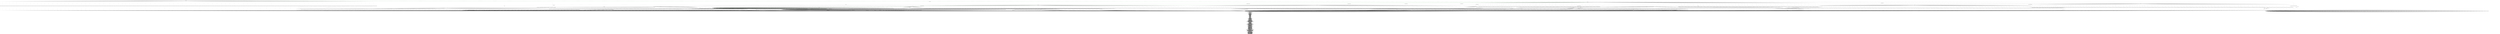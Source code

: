 digraph g {

    labelloc = "b"
    label = "Server/Client: Bitvise 9.43
    Protocol Stage: TRANSPORT
KEX Algorithm: diffie-hellman-group-exchange-sha256
Strict KEX enabled: true

 Messages used during testing: 
MSG_DEBUG
MSG_KEX_DH_GEX_GROUP
MSG_KEX_DH_GEX_INIT
MSG_KEX_DH_GEX_OLD_REQUEST
MSG_KEX_DH_GEX_REPLY
MSG_KEX_DH_GEX_REQUEST
MSG_KEXDH_INIT
MSG_KEXDH_REPLY
MSG_DISCONNECT
MSG_KEX_ECDH_INIT
MSG_KEX_ECDH_REPLY
MSG_EXT_INFO
MSG_KEX_HBR_INIT
MSG_KEX_HBR_REPLY
MSG_IGNORE
MSG_KEXINIT
MSG_NEWCOMPRESS
MSG_NEWKEYS
MSG_PING_OPENSSH
MSG_PONG_OPENSSH
MSG_KEX_RSA_DONE
MSG_KEX_RSA_PUBKEY
MSG_KEX_RSA_SECRET
MSG_SERVICE_ACCEPT
MSG_SERVICE_REQUEST_USERAUTH
MSG_SERVICE_REQUEST_CONNECTION
MSG_UNIMPLEMENTED
MSG_USERAUTH_BANNER
MSG_USERAUTH_FAILURE
MSG_USERAUTH_INFO_REQUEST
MSG_USERAUTH_INFO_RESPONSE
MSG_USERAUTH_PASSWD_CHANGEREQ
MSG_USERAUTH_PK_OK
MSG_USERAUTH_REQUEST_HOSTBASED
MSG_USERAUTH_REQUEST_KEYBOARD_INTERACTIVE
MSG_USERAUTH_REQUEST_NONE
MSG_USERAUTH_REQUEST_PASSWORD
MSG_USERAUTH_REQUEST_PUBLICKEY_HOSTBOUND_OPENSSH
MSG_USERAUTH_REQUEST_PUBLICKEY
MSG_USERAUTH_REQUEST_UNKNOWN
MSG_USERAUTH_SUCCESS
MSG_CHANNEL_CLOSE
MSG_CHANNEL_DATA
MSG_CHANNEL_EOF
MSG_CHANNEL_EXTENDED_DATA
MSG_CHANNEL_FAILURE
MSG_CHANNEL_OPEN_CONFIRMATION
MSG_CHANNEL_OPEN_DIRECT_STREAMLOCAL_OPENSSH
MSG_CHANNEL_OPEN_DIRECT_TCPIP
MSG_CHANNEL_OPEN_FAILURE
MSG_CHANNEL_OPEN_FORWARDED_STREAMLOCAL_OPENSSH
MSG_CHANNEL_OPEN_FORWARDED_TCPIP
MSG_CHANNEL_OPEN_SESSION
MSG_CHANNEL_OPEN_TUN_OPENSSH
MSG_CHANNEL_OPEN_UNKNOWN
MSG_CHANNEL_OPEN_X11
MSG_CHANNEL_REQUEST_AUTH_AGENT_OPENSSH
MSG_CHANNEL_REQUEST_BREAK
MSG_CHANNEL_REQUEST_ENV
MSG_CHANNEL_REQUEST_EOW_OPENSSH
MSG_CHANNEL_REQUEST_EXEC
MSG_CHANNEL_REQUEST_EXIT_SIGNAL
MSG_CHANNEL_REQUEST_EXIT_STATUS
MSG_CHANNEL_REQUEST_PTY_REQ
MSG_CHANNEL_REQUEST_SHELL
MSG_CHANNEL_REQUEST_SIGNAL
MSG_CHANNEL_REQUEST_SUBSYSTEM
MSG_CHANNEL_REQUEST_UNKNOWN
MSG_CHANNEL_REQUEST_WINDOW_CHANGE
MSG_CHANNEL_REQUEST_X11_REQ
MSG_CHANNEL_REQUEST_XON_XOFF
MSG_CHANNEL_SUCCESS
MSG_CHANNEL_WINDOW_ADJUST
MSG_GLOBAL_REQUEST_CANCEL_STREAMLOCAL_FORWARD_OPENSSH
MSG_GLOBAL_REQUEST_CANCEL_TCPIP_FORWARD
MSG_REQUEST_FAILURE
MSG_GLOBAL_REQUEST_HOSTKEYS_OPENSSH
MSG_GLOBAL_REQUEST_HOSTKEYS_PROVE_OPENSSH
MSG_GLOBAL_REQUEST_NO_MORE_SESSIONS_OPENSSH
MSG_GLOBAL_REQUEST_STREAMLOCAL_FORWARD_OPENSSH
MSG_REQUEST_SUCCESS
MSG_GLOBAL_REQUEST_TCPIP_FORWARD
MSG_GLOBAL_REQUEST_UNKNOWN
MSG_UNKNOWN_ID_RESERVED_0
MSG_UNKNOWN_ID_TRANSPORT_GENERIC
MSG_UNKNOWN_ID_ALGORITHM_NEGOTIATION
MSG_UNKNOWN_ID_KEY_EXCHANGE_SPECIFIC
MSG_UNKNOWN_ID_USERAUTH_GENERIC
MSG_UNKNOWN_ID_USERAUTH_SPECIFIC
MSG_UNKNOWN_ID_CONNECTION_GENERIC
MSG_UNKNOWN_ID_CHANNEL_RELATED
MSG_UNKNOWN_ID_RESERVED_CLIENT
MSG_UNKNOWN_ID_RESERVED_PRIVATE
"
    fontsize = 30
    edge[decorate="true"]

	s0 [shape="circle" width="2.3" label="Protocol Version Exchanged
(s0

SocketState: [UP]" fixedsize="true" height="2.3"];
	s1 [shape="circle" width="2.3" label="KEX: Algorithms Negotiated
(s1

SocketState: [UP]" fixedsize="true" height="2.3"];
	s2 [shape="circle" width="2.3" label="Unknown State (s2)

SocketState: [UP]" fixedsize="true" height="2.3"];
	s3 [shape="circle" color="RED" width="2.3" label="TCP Closed
(s3

SocketState: [CLOSED, UP]" fixedsize="true" height="2.3"];
	s4 [shape="circle" width="2.3" label="KEX: DH Group Negotiated
(s4

SocketState: [UP]" fixedsize="true" height="2.3"];
	s5 [shape="circle" width="2.3" label="KEX: Keys Derived
(s5

SocketState: [UP]" fixedsize="true" height="2.3"];
	s6 [shape="circle" width="2.3" label="KEX Completed
(s6

SocketState: [UP]" fixedsize="true" height="2.3"];
	s7 [shape="circle" width="2.3" label="Protocol Completed
(s7

SocketState: [UP]" fixedsize="true" height="2.3"];
	s8 [shape="circle" width="2.3" label="Unknown State (s8)

SocketState: [UP]" fixedsize="true" height="2.3"];
	s9 [shape="circle" width="2.3" label="Unknown State (s9)

SocketState: [UP]" fixedsize="true" height="2.3"];
	s10 [shape="circle" width="2.3" label="Unknown State (s10)

SocketState: [UP]" fixedsize="true" height="2.3"];
	s11 [shape="circle" width="2.3" label="Unknown State (s11)

SocketState: [UP]" fixedsize="true" height="2.3"];
	s12 [shape="circle" width="2.3" label="Unknown State (s12)

SocketState: [UP]" fixedsize="true" height="2.3"];
	s13 [shape="circle" width="2.3" label="Unknown State (s13)

SocketState: [UP]" fixedsize="true" height="2.3"];
	s14 [shape="circle" width="2.3" label="Unknown State (s14)

SocketState: [UP]" fixedsize="true" height="2.3"];
	s15 [shape="circle" width="2.3" label="Unknown State (s15)

SocketState: [UP]" fixedsize="true" height="2.3"];
	s16 [shape="circle" width="2.3" label="Unknown State (s16)

SocketState: [UP]" fixedsize="true" height="2.3"];
	s17 [shape="circle" width="2.3" label="Unknown State (s17)

SocketState: [UP]" fixedsize="true" height="2.3"];
	s0 -> s3 [label="MSG_DEBUG / KeyExchangeInitMessage,DisconnectMessage"];
	s0 -> s3 [label="MSG_KEX_DH_GEX_GROUP / KeyExchangeInitMessage,DisconnectMessage"];
	s0 -> s3 [label="MSG_KEX_DH_GEX_INIT / KeyExchangeInitMessage,DisconnectMessage"];
	s0 -> s3 [label="MSG_KEX_DH_GEX_OLD_REQUEST / KeyExchangeInitMessage,DisconnectMessage"];
	s0 -> s3 [label="MSG_KEX_DH_GEX_REPLY / KeyExchangeInitMessage,DisconnectMessage"];
	s0 -> s3 [label="MSG_KEX_DH_GEX_REQUEST / KeyExchangeInitMessage,DisconnectMessage"];
	s0 -> s3 [label="MSG_KEXDH_INIT / KeyExchangeInitMessage,DisconnectMessage"];
	s0 -> s3 [label="MSG_KEXDH_REPLY / KeyExchangeInitMessage,DisconnectMessage"];
	s0 -> s3 [label="MSG_DISCONNECT / KeyExchangeInitMessage"];
	s0 -> s3 [label="MSG_KEX_ECDH_INIT / KeyExchangeInitMessage,DisconnectMessage"];
	s0 -> s3 [label="MSG_KEX_ECDH_REPLY / KeyExchangeInitMessage,DisconnectMessage"];
	s0 -> s3 [label="MSG_EXT_INFO / KeyExchangeInitMessage,DisconnectMessage"];
	s0 -> s3 [label="MSG_KEX_HBR_INIT / KeyExchangeInitMessage,DisconnectMessage"];
	s0 -> s3 [label="MSG_KEX_HBR_REPLY / KeyExchangeInitMessage,DisconnectMessage"];
	s0 -> s8 [label="MSG_IGNORE / KeyExchangeInitMessage"];
	s0 -> s1 [color="GREEN" style="bold" label="MSG_KEXINIT / KeyExchangeInitMessage"];
	s0 -> s3 [label="MSG_NEWCOMPRESS / KeyExchangeInitMessage,DisconnectMessage"];
	s0 -> s3 [label="MSG_NEWKEYS / KeyExchangeInitMessage,DisconnectMessage"];
	s0 -> s3 [label="MSG_PING_OPENSSH / KeyExchangeInitMessage,DisconnectMessage"];
	s0 -> s3 [label="MSG_PONG_OPENSSH / KeyExchangeInitMessage,DisconnectMessage"];
	s0 -> s3 [label="MSG_KEX_RSA_DONE / KeyExchangeInitMessage,DisconnectMessage"];
	s0 -> s3 [label="MSG_KEX_RSA_PUBKEY / KeyExchangeInitMessage,DisconnectMessage"];
	s0 -> s3 [label="MSG_KEX_RSA_SECRET / KeyExchangeInitMessage,DisconnectMessage"];
	s0 -> s3 [label="MSG_SERVICE_ACCEPT / KeyExchangeInitMessage,DisconnectMessage"];
	s0 -> s3 [label="MSG_SERVICE_REQUEST_USERAUTH / KeyExchangeInitMessage,DisconnectMessage"];
	s0 -> s3 [label="MSG_SERVICE_REQUEST_CONNECTION / KeyExchangeInitMessage,DisconnectMessage"];
	s0 -> s3 [label="MSG_UNIMPLEMENTED / KeyExchangeInitMessage,DisconnectMessage"];
	s0 -> s3 [label="MSG_USERAUTH_BANNER / KeyExchangeInitMessage,DisconnectMessage"];
	s0 -> s3 [label="MSG_USERAUTH_FAILURE / KeyExchangeInitMessage,DisconnectMessage"];
	s0 -> s3 [label="MSG_USERAUTH_INFO_REQUEST / KeyExchangeInitMessage,DisconnectMessage"];
	s0 -> s3 [label="MSG_USERAUTH_INFO_RESPONSE / KeyExchangeInitMessage,DisconnectMessage"];
	s0 -> s3 [label="MSG_USERAUTH_PASSWD_CHANGEREQ / KeyExchangeInitMessage,DisconnectMessage"];
	s0 -> s3 [label="MSG_USERAUTH_PK_OK / KeyExchangeInitMessage,DisconnectMessage"];
	s0 -> s3 [label="MSG_USERAUTH_REQUEST_HOSTBASED / KeyExchangeInitMessage,DisconnectMessage"];
	s0 -> s3 [label="MSG_USERAUTH_REQUEST_KEYBOARD_INTERACTIVE / KeyExchangeInitMessage,DisconnectMessage"];
	s0 -> s3 [label="MSG_USERAUTH_REQUEST_NONE / KeyExchangeInitMessage,DisconnectMessage"];
	s0 -> s3 [label="MSG_USERAUTH_REQUEST_PASSWORD / KeyExchangeInitMessage,DisconnectMessage"];
	s0 -> s3 [label="MSG_USERAUTH_REQUEST_PUBLICKEY_HOSTBOUND_OPENSSH / KeyExchangeInitMessage,DisconnectMessage"];
	s0 -> s3 [label="MSG_USERAUTH_REQUEST_PUBLICKEY / KeyExchangeInitMessage,DisconnectMessage"];
	s0 -> s3 [label="MSG_USERAUTH_REQUEST_UNKNOWN / KeyExchangeInitMessage,DisconnectMessage"];
	s0 -> s3 [label="MSG_USERAUTH_SUCCESS / KeyExchangeInitMessage,DisconnectMessage"];
	s0 -> s3 [label="MSG_CHANNEL_CLOSE / KeyExchangeInitMessage,DisconnectMessage"];
	s0 -> s3 [label="MSG_CHANNEL_DATA / KeyExchangeInitMessage,DisconnectMessage"];
	s0 -> s3 [label="MSG_CHANNEL_EOF / KeyExchangeInitMessage,DisconnectMessage"];
	s0 -> s3 [label="MSG_CHANNEL_EXTENDED_DATA / KeyExchangeInitMessage,DisconnectMessage"];
	s0 -> s3 [label="MSG_CHANNEL_FAILURE / KeyExchangeInitMessage,DisconnectMessage"];
	s0 -> s3 [label="MSG_CHANNEL_OPEN_CONFIRMATION / KeyExchangeInitMessage,DisconnectMessage"];
	s0 -> s3 [label="MSG_CHANNEL_OPEN_DIRECT_STREAMLOCAL_OPENSSH / KeyExchangeInitMessage,DisconnectMessage"];
	s0 -> s3 [label="MSG_CHANNEL_OPEN_DIRECT_TCPIP / KeyExchangeInitMessage,DisconnectMessage"];
	s0 -> s3 [label="MSG_CHANNEL_OPEN_FAILURE / KeyExchangeInitMessage,DisconnectMessage"];
	s0 -> s3 [label="MSG_CHANNEL_OPEN_FORWARDED_STREAMLOCAL_OPENSSH / KeyExchangeInitMessage,DisconnectMessage"];
	s0 -> s3 [label="MSG_CHANNEL_OPEN_FORWARDED_TCPIP / KeyExchangeInitMessage,DisconnectMessage"];
	s0 -> s3 [label="MSG_CHANNEL_OPEN_SESSION / KeyExchangeInitMessage,DisconnectMessage"];
	s0 -> s3 [label="MSG_CHANNEL_OPEN_TUN_OPENSSH / KeyExchangeInitMessage,DisconnectMessage"];
	s0 -> s3 [label="MSG_CHANNEL_OPEN_UNKNOWN / KeyExchangeInitMessage,DisconnectMessage"];
	s0 -> s3 [label="MSG_CHANNEL_OPEN_X11 / KeyExchangeInitMessage,DisconnectMessage"];
	s0 -> s3 [label="MSG_CHANNEL_REQUEST_AUTH_AGENT_OPENSSH / KeyExchangeInitMessage,DisconnectMessage"];
	s0 -> s3 [label="MSG_CHANNEL_REQUEST_BREAK / KeyExchangeInitMessage,DisconnectMessage"];
	s0 -> s3 [label="MSG_CHANNEL_REQUEST_ENV / KeyExchangeInitMessage,DisconnectMessage"];
	s0 -> s3 [label="MSG_CHANNEL_REQUEST_EOW_OPENSSH / KeyExchangeInitMessage,DisconnectMessage"];
	s0 -> s3 [label="MSG_CHANNEL_REQUEST_EXEC / KeyExchangeInitMessage,DisconnectMessage"];
	s0 -> s3 [label="MSG_CHANNEL_REQUEST_EXIT_SIGNAL / KeyExchangeInitMessage,DisconnectMessage"];
	s0 -> s3 [label="MSG_CHANNEL_REQUEST_EXIT_STATUS / KeyExchangeInitMessage,DisconnectMessage"];
	s0 -> s3 [label="MSG_CHANNEL_REQUEST_PTY_REQ / KeyExchangeInitMessage,DisconnectMessage"];
	s0 -> s3 [label="MSG_CHANNEL_REQUEST_SHELL / KeyExchangeInitMessage,DisconnectMessage"];
	s0 -> s3 [label="MSG_CHANNEL_REQUEST_SIGNAL / KeyExchangeInitMessage,DisconnectMessage"];
	s0 -> s3 [label="MSG_CHANNEL_REQUEST_SUBSYSTEM / KeyExchangeInitMessage,DisconnectMessage"];
	s0 -> s3 [label="MSG_CHANNEL_REQUEST_UNKNOWN / KeyExchangeInitMessage,DisconnectMessage"];
	s0 -> s3 [label="MSG_CHANNEL_REQUEST_WINDOW_CHANGE / KeyExchangeInitMessage,DisconnectMessage"];
	s0 -> s3 [label="MSG_CHANNEL_REQUEST_X11_REQ / KeyExchangeInitMessage,DisconnectMessage"];
	s0 -> s3 [label="MSG_CHANNEL_REQUEST_XON_XOFF / KeyExchangeInitMessage,DisconnectMessage"];
	s0 -> s3 [label="MSG_CHANNEL_SUCCESS / KeyExchangeInitMessage,DisconnectMessage"];
	s0 -> s3 [label="MSG_CHANNEL_WINDOW_ADJUST / KeyExchangeInitMessage,DisconnectMessage"];
	s0 -> s3 [label="MSG_GLOBAL_REQUEST_CANCEL_STREAMLOCAL_FORWARD_OPENSSH / KeyExchangeInitMessage,DisconnectMessage"];
	s0 -> s3 [label="MSG_GLOBAL_REQUEST_CANCEL_TCPIP_FORWARD / KeyExchangeInitMessage,DisconnectMessage"];
	s0 -> s3 [label="MSG_REQUEST_FAILURE / KeyExchangeInitMessage,DisconnectMessage"];
	s0 -> s3 [label="MSG_GLOBAL_REQUEST_HOSTKEYS_OPENSSH / KeyExchangeInitMessage,DisconnectMessage"];
	s0 -> s3 [label="MSG_GLOBAL_REQUEST_HOSTKEYS_PROVE_OPENSSH / KeyExchangeInitMessage,DisconnectMessage"];
	s0 -> s3 [label="MSG_GLOBAL_REQUEST_NO_MORE_SESSIONS_OPENSSH / KeyExchangeInitMessage,DisconnectMessage"];
	s0 -> s3 [label="MSG_GLOBAL_REQUEST_STREAMLOCAL_FORWARD_OPENSSH / KeyExchangeInitMessage,DisconnectMessage"];
	s0 -> s3 [label="MSG_REQUEST_SUCCESS / KeyExchangeInitMessage,DisconnectMessage"];
	s0 -> s3 [label="MSG_GLOBAL_REQUEST_TCPIP_FORWARD / KeyExchangeInitMessage,DisconnectMessage"];
	s0 -> s3 [label="MSG_GLOBAL_REQUEST_UNKNOWN / KeyExchangeInitMessage,DisconnectMessage"];
	s0 -> s3 [label="MSG_UNKNOWN_ID_RESERVED_0 / KeyExchangeInitMessage,DisconnectMessage"];
	s0 -> s3 [label="MSG_UNKNOWN_ID_TRANSPORT_GENERIC / KeyExchangeInitMessage,DisconnectMessage"];
	s0 -> s3 [label="MSG_UNKNOWN_ID_ALGORITHM_NEGOTIATION / KeyExchangeInitMessage,DisconnectMessage"];
	s0 -> s3 [label="MSG_UNKNOWN_ID_KEY_EXCHANGE_SPECIFIC / KeyExchangeInitMessage,DisconnectMessage"];
	s0 -> s3 [label="MSG_UNKNOWN_ID_USERAUTH_GENERIC / KeyExchangeInitMessage,DisconnectMessage"];
	s0 -> s3 [label="MSG_UNKNOWN_ID_USERAUTH_SPECIFIC / KeyExchangeInitMessage,DisconnectMessage"];
	s0 -> s3 [label="MSG_UNKNOWN_ID_CONNECTION_GENERIC / KeyExchangeInitMessage,DisconnectMessage"];
	s0 -> s3 [label="MSG_UNKNOWN_ID_CHANNEL_RELATED / KeyExchangeInitMessage,DisconnectMessage"];
	s0 -> s3 [label="MSG_UNKNOWN_ID_RESERVED_CLIENT / KeyExchangeInitMessage,DisconnectMessage"];
	s0 -> s3 [label="MSG_UNKNOWN_ID_RESERVED_PRIVATE / KeyExchangeInitMessage,DisconnectMessage"];
	s1 -> s3 [label="MSG_DEBUG / DisconnectMessage"];
	s1 -> s3 [label="MSG_KEX_DH_GEX_GROUP / DisconnectMessage"];
	s1 -> s3 [label="MSG_KEX_DH_GEX_INIT / DisconnectMessage"];
	s1 -> s4 [label="MSG_KEX_DH_GEX_OLD_REQUEST / DhGexKeyExchangeGroupMessage"];
	s1 -> s3 [label="MSG_KEX_DH_GEX_REPLY / DisconnectMessage"];
	s1 -> s4 [color="GREEN" style="bold" label="MSG_KEX_DH_GEX_REQUEST / DhGexKeyExchangeGroupMessage"];
	s1 -> s14 [label="MSG_KEXDH_INIT / DhGexKeyExchangeGroupMessage"];
	s1 -> s3 [label="MSG_KEXDH_REPLY / DisconnectMessage"];
	s1 -> s3 [label="MSG_DISCONNECT / [No output]"];
	s1 -> s10 [label="MSG_KEX_ECDH_INIT / DhGexKeyExchangeGroupMessage"];
	s1 -> s3 [label="MSG_KEX_ECDH_REPLY / DisconnectMessage"];
	s1 -> s3 [label="MSG_EXT_INFO / DisconnectMessage"];
	s1 -> s13 [label="MSG_KEX_HBR_INIT / DhGexKeyExchangeGroupMessage"];
	s1 -> s3 [label="MSG_KEX_HBR_REPLY / DisconnectMessage"];
	s1 -> s17 [label="MSG_IGNORE / [No output]"];
	s1 -> s3 [label="MSG_KEXINIT / DisconnectMessage"];
	s1 -> s3 [label="MSG_NEWCOMPRESS / DisconnectMessage"];
	s1 -> s2 [label="MSG_NEWKEYS / [No output]"];
	s1 -> s3 [label="MSG_PING_OPENSSH / DisconnectMessage"];
	s1 -> s3 [label="MSG_PONG_OPENSSH / DisconnectMessage"];
	s1 -> s3 [label="MSG_KEX_RSA_DONE / DisconnectMessage"];
	s1 -> s10 [label="MSG_KEX_RSA_PUBKEY / DhGexKeyExchangeGroupMessage"];
	s1 -> s3 [label="MSG_KEX_RSA_SECRET / DisconnectMessage"];
	s1 -> s3 [label="MSG_SERVICE_ACCEPT / DisconnectMessage"];
	s1 -> s3 [label="MSG_SERVICE_REQUEST_USERAUTH / DisconnectMessage"];
	s1 -> s3 [label="MSG_SERVICE_REQUEST_CONNECTION / DisconnectMessage"];
	s1 -> s3 [label="MSG_UNIMPLEMENTED / DisconnectMessage"];
	s1 -> s3 [label="MSG_USERAUTH_BANNER / DisconnectMessage"];
	s1 -> s3 [label="MSG_USERAUTH_FAILURE / DisconnectMessage"];
	s1 -> s3 [label="MSG_USERAUTH_INFO_REQUEST / DisconnectMessage"];
	s1 -> s3 [label="MSG_USERAUTH_INFO_RESPONSE / DisconnectMessage"];
	s1 -> s3 [label="MSG_USERAUTH_PASSWD_CHANGEREQ / DisconnectMessage"];
	s1 -> s3 [label="MSG_USERAUTH_PK_OK / DisconnectMessage"];
	s1 -> s3 [label="MSG_USERAUTH_REQUEST_HOSTBASED / DisconnectMessage"];
	s1 -> s3 [label="MSG_USERAUTH_REQUEST_KEYBOARD_INTERACTIVE / DisconnectMessage"];
	s1 -> s3 [label="MSG_USERAUTH_REQUEST_NONE / DisconnectMessage"];
	s1 -> s3 [label="MSG_USERAUTH_REQUEST_PASSWORD / DisconnectMessage"];
	s1 -> s3 [label="MSG_USERAUTH_REQUEST_PUBLICKEY_HOSTBOUND_OPENSSH / DisconnectMessage"];
	s1 -> s3 [label="MSG_USERAUTH_REQUEST_PUBLICKEY / DisconnectMessage"];
	s1 -> s3 [label="MSG_USERAUTH_REQUEST_UNKNOWN / DisconnectMessage"];
	s1 -> s3 [label="MSG_USERAUTH_SUCCESS / DisconnectMessage"];
	s1 -> s3 [label="MSG_CHANNEL_CLOSE / DisconnectMessage"];
	s1 -> s3 [label="MSG_CHANNEL_DATA / DisconnectMessage"];
	s1 -> s3 [label="MSG_CHANNEL_EOF / DisconnectMessage"];
	s1 -> s3 [label="MSG_CHANNEL_EXTENDED_DATA / DisconnectMessage"];
	s1 -> s3 [label="MSG_CHANNEL_FAILURE / DisconnectMessage"];
	s1 -> s3 [label="MSG_CHANNEL_OPEN_CONFIRMATION / DisconnectMessage"];
	s1 -> s3 [label="MSG_CHANNEL_OPEN_DIRECT_STREAMLOCAL_OPENSSH / DisconnectMessage"];
	s1 -> s3 [label="MSG_CHANNEL_OPEN_DIRECT_TCPIP / DisconnectMessage"];
	s1 -> s3 [label="MSG_CHANNEL_OPEN_FAILURE / DisconnectMessage"];
	s1 -> s3 [label="MSG_CHANNEL_OPEN_FORWARDED_STREAMLOCAL_OPENSSH / DisconnectMessage"];
	s1 -> s3 [label="MSG_CHANNEL_OPEN_FORWARDED_TCPIP / DisconnectMessage"];
	s1 -> s3 [label="MSG_CHANNEL_OPEN_SESSION / DisconnectMessage"];
	s1 -> s3 [label="MSG_CHANNEL_OPEN_TUN_OPENSSH / DisconnectMessage"];
	s1 -> s3 [label="MSG_CHANNEL_OPEN_UNKNOWN / DisconnectMessage"];
	s1 -> s3 [label="MSG_CHANNEL_OPEN_X11 / DisconnectMessage"];
	s1 -> s3 [label="MSG_CHANNEL_REQUEST_AUTH_AGENT_OPENSSH / DisconnectMessage"];
	s1 -> s3 [label="MSG_CHANNEL_REQUEST_BREAK / DisconnectMessage"];
	s1 -> s3 [label="MSG_CHANNEL_REQUEST_ENV / DisconnectMessage"];
	s1 -> s3 [label="MSG_CHANNEL_REQUEST_EOW_OPENSSH / DisconnectMessage"];
	s1 -> s3 [label="MSG_CHANNEL_REQUEST_EXEC / DisconnectMessage"];
	s1 -> s3 [label="MSG_CHANNEL_REQUEST_EXIT_SIGNAL / DisconnectMessage"];
	s1 -> s3 [label="MSG_CHANNEL_REQUEST_EXIT_STATUS / DisconnectMessage"];
	s1 -> s3 [label="MSG_CHANNEL_REQUEST_PTY_REQ / DisconnectMessage"];
	s1 -> s3 [label="MSG_CHANNEL_REQUEST_SHELL / DisconnectMessage"];
	s1 -> s3 [label="MSG_CHANNEL_REQUEST_SIGNAL / DisconnectMessage"];
	s1 -> s3 [label="MSG_CHANNEL_REQUEST_SUBSYSTEM / DisconnectMessage"];
	s1 -> s3 [label="MSG_CHANNEL_REQUEST_UNKNOWN / DisconnectMessage"];
	s1 -> s3 [label="MSG_CHANNEL_REQUEST_WINDOW_CHANGE / DisconnectMessage"];
	s1 -> s3 [label="MSG_CHANNEL_REQUEST_X11_REQ / DisconnectMessage"];
	s1 -> s3 [label="MSG_CHANNEL_REQUEST_XON_XOFF / DisconnectMessage"];
	s1 -> s3 [label="MSG_CHANNEL_SUCCESS / DisconnectMessage"];
	s1 -> s3 [label="MSG_CHANNEL_WINDOW_ADJUST / DisconnectMessage"];
	s1 -> s3 [label="MSG_GLOBAL_REQUEST_CANCEL_STREAMLOCAL_FORWARD_OPENSSH / DisconnectMessage"];
	s1 -> s3 [label="MSG_GLOBAL_REQUEST_CANCEL_TCPIP_FORWARD / DisconnectMessage"];
	s1 -> s3 [label="MSG_REQUEST_FAILURE / DisconnectMessage"];
	s1 -> s3 [label="MSG_GLOBAL_REQUEST_HOSTKEYS_OPENSSH / DisconnectMessage"];
	s1 -> s3 [label="MSG_GLOBAL_REQUEST_HOSTKEYS_PROVE_OPENSSH / DisconnectMessage"];
	s1 -> s3 [label="MSG_GLOBAL_REQUEST_NO_MORE_SESSIONS_OPENSSH / DisconnectMessage"];
	s1 -> s3 [label="MSG_GLOBAL_REQUEST_STREAMLOCAL_FORWARD_OPENSSH / DisconnectMessage"];
	s1 -> s3 [label="MSG_REQUEST_SUCCESS / DisconnectMessage"];
	s1 -> s3 [label="MSG_GLOBAL_REQUEST_TCPIP_FORWARD / DisconnectMessage"];
	s1 -> s3 [label="MSG_GLOBAL_REQUEST_UNKNOWN / DisconnectMessage"];
	s1 -> s3 [label="MSG_UNKNOWN_ID_RESERVED_0 / DisconnectMessage"];
	s1 -> s3 [label="MSG_UNKNOWN_ID_TRANSPORT_GENERIC / DisconnectMessage"];
	s1 -> s3 [label="MSG_UNKNOWN_ID_ALGORITHM_NEGOTIATION / DisconnectMessage"];
	s1 -> s3 [label="MSG_UNKNOWN_ID_KEY_EXCHANGE_SPECIFIC / DisconnectMessage"];
	s1 -> s3 [label="MSG_UNKNOWN_ID_USERAUTH_GENERIC / DisconnectMessage"];
	s1 -> s3 [label="MSG_UNKNOWN_ID_USERAUTH_SPECIFIC / DisconnectMessage"];
	s1 -> s3 [label="MSG_UNKNOWN_ID_CONNECTION_GENERIC / DisconnectMessage"];
	s1 -> s3 [label="MSG_UNKNOWN_ID_CHANNEL_RELATED / DisconnectMessage"];
	s1 -> s3 [label="MSG_UNKNOWN_ID_RESERVED_CLIENT / DisconnectMessage"];
	s1 -> s3 [label="MSG_UNKNOWN_ID_RESERVED_PRIVATE / DisconnectMessage"];
	s2 -> s2 [label="MSG_DEBUG / [No output]"];
	s2 -> s2 [label="MSG_KEX_DH_GEX_GROUP / [No output]"];
	s2 -> s2 [label="MSG_KEX_DH_GEX_INIT / [No output]"];
	s2 -> s2 [label="MSG_KEX_DH_GEX_OLD_REQUEST / [No output]"];
	s2 -> s2 [label="MSG_KEX_DH_GEX_REPLY / [No output]"];
	s2 -> s2 [label="MSG_KEX_DH_GEX_REQUEST / [No output]"];
	s2 -> s2 [label="MSG_KEXDH_INIT / [No output]"];
	s2 -> s2 [label="MSG_KEXDH_REPLY / [No output]"];
	s2 -> s2 [label="MSG_DISCONNECT / [No output]"];
	s2 -> s2 [label="MSG_KEX_ECDH_INIT / [No output]"];
	s2 -> s2 [label="MSG_KEX_ECDH_REPLY / [No output]"];
	s2 -> s2 [label="MSG_EXT_INFO / [No output]"];
	s2 -> s2 [label="MSG_KEX_HBR_INIT / [No output]"];
	s2 -> s2 [label="MSG_KEX_HBR_REPLY / [No output]"];
	s2 -> s2 [label="MSG_IGNORE / [No output]"];
	s2 -> s2 [label="MSG_KEXINIT / [No output]"];
	s2 -> s2 [label="MSG_NEWCOMPRESS / [No output]"];
	s2 -> s2 [label="MSG_NEWKEYS / [No output]"];
	s2 -> s2 [label="MSG_PING_OPENSSH / [No output]"];
	s2 -> s2 [label="MSG_PONG_OPENSSH / [No output]"];
	s2 -> s2 [label="MSG_KEX_RSA_DONE / [No output]"];
	s2 -> s2 [label="MSG_KEX_RSA_PUBKEY / [No output]"];
	s2 -> s2 [label="MSG_KEX_RSA_SECRET / [No output]"];
	s2 -> s2 [label="MSG_SERVICE_ACCEPT / [No output]"];
	s2 -> s2 [label="MSG_SERVICE_REQUEST_USERAUTH / [No output]"];
	s2 -> s2 [label="MSG_SERVICE_REQUEST_CONNECTION / [No output]"];
	s2 -> s2 [label="MSG_UNIMPLEMENTED / [No output]"];
	s2 -> s2 [label="MSG_USERAUTH_BANNER / [No output]"];
	s2 -> s2 [label="MSG_USERAUTH_FAILURE / [No output]"];
	s2 -> s2 [label="MSG_USERAUTH_INFO_REQUEST / [No output]"];
	s2 -> s2 [label="MSG_USERAUTH_INFO_RESPONSE / [No output]"];
	s2 -> s2 [label="MSG_USERAUTH_PASSWD_CHANGEREQ / [No output]"];
	s2 -> s2 [label="MSG_USERAUTH_PK_OK / [No output]"];
	s2 -> s2 [label="MSG_USERAUTH_REQUEST_HOSTBASED / [No output]"];
	s2 -> s2 [label="MSG_USERAUTH_REQUEST_KEYBOARD_INTERACTIVE / [No output]"];
	s2 -> s2 [label="MSG_USERAUTH_REQUEST_NONE / [No output]"];
	s2 -> s2 [label="MSG_USERAUTH_REQUEST_PASSWORD / [No output]"];
	s2 -> s2 [label="MSG_USERAUTH_REQUEST_PUBLICKEY_HOSTBOUND_OPENSSH / [No output]"];
	s2 -> s2 [label="MSG_USERAUTH_REQUEST_PUBLICKEY / [No output]"];
	s2 -> s2 [label="MSG_USERAUTH_REQUEST_UNKNOWN / [No output]"];
	s2 -> s2 [label="MSG_USERAUTH_SUCCESS / [No output]"];
	s2 -> s2 [label="MSG_CHANNEL_CLOSE / [No output]"];
	s2 -> s2 [label="MSG_CHANNEL_DATA / [No output]"];
	s2 -> s2 [label="MSG_CHANNEL_EOF / [No output]"];
	s2 -> s2 [label="MSG_CHANNEL_EXTENDED_DATA / [No output]"];
	s2 -> s2 [label="MSG_CHANNEL_FAILURE / [No output]"];
	s2 -> s2 [label="MSG_CHANNEL_OPEN_CONFIRMATION / [No output]"];
	s2 -> s2 [label="MSG_CHANNEL_OPEN_DIRECT_STREAMLOCAL_OPENSSH / [No output]"];
	s2 -> s2 [label="MSG_CHANNEL_OPEN_DIRECT_TCPIP / [No output]"];
	s2 -> s2 [label="MSG_CHANNEL_OPEN_FAILURE / [No output]"];
	s2 -> s2 [label="MSG_CHANNEL_OPEN_FORWARDED_STREAMLOCAL_OPENSSH / [No output]"];
	s2 -> s2 [label="MSG_CHANNEL_OPEN_FORWARDED_TCPIP / [No output]"];
	s2 -> s2 [label="MSG_CHANNEL_OPEN_SESSION / [No output]"];
	s2 -> s2 [label="MSG_CHANNEL_OPEN_TUN_OPENSSH / [No output]"];
	s2 -> s2 [label="MSG_CHANNEL_OPEN_UNKNOWN / [No output]"];
	s2 -> s2 [label="MSG_CHANNEL_OPEN_X11 / [No output]"];
	s2 -> s2 [label="MSG_CHANNEL_REQUEST_AUTH_AGENT_OPENSSH / [No output]"];
	s2 -> s2 [label="MSG_CHANNEL_REQUEST_BREAK / [No output]"];
	s2 -> s2 [label="MSG_CHANNEL_REQUEST_ENV / [No output]"];
	s2 -> s2 [label="MSG_CHANNEL_REQUEST_EOW_OPENSSH / [No output]"];
	s2 -> s2 [label="MSG_CHANNEL_REQUEST_EXEC / [No output]"];
	s2 -> s2 [label="MSG_CHANNEL_REQUEST_EXIT_SIGNAL / [No output]"];
	s2 -> s2 [label="MSG_CHANNEL_REQUEST_EXIT_STATUS / [No output]"];
	s2 -> s2 [label="MSG_CHANNEL_REQUEST_PTY_REQ / [No output]"];
	s2 -> s2 [label="MSG_CHANNEL_REQUEST_SHELL / [No output]"];
	s2 -> s2 [label="MSG_CHANNEL_REQUEST_SIGNAL / [No output]"];
	s2 -> s2 [label="MSG_CHANNEL_REQUEST_SUBSYSTEM / [No output]"];
	s2 -> s2 [label="MSG_CHANNEL_REQUEST_UNKNOWN / [No output]"];
	s2 -> s2 [label="MSG_CHANNEL_REQUEST_WINDOW_CHANGE / [No output]"];
	s2 -> s2 [label="MSG_CHANNEL_REQUEST_X11_REQ / [No output]"];
	s2 -> s2 [label="MSG_CHANNEL_REQUEST_XON_XOFF / [No output]"];
	s2 -> s2 [label="MSG_CHANNEL_SUCCESS / [No output]"];
	s2 -> s2 [label="MSG_CHANNEL_WINDOW_ADJUST / [No output]"];
	s2 -> s2 [label="MSG_GLOBAL_REQUEST_CANCEL_STREAMLOCAL_FORWARD_OPENSSH / [No output]"];
	s2 -> s2 [label="MSG_GLOBAL_REQUEST_CANCEL_TCPIP_FORWARD / [No output]"];
	s2 -> s2 [label="MSG_REQUEST_FAILURE / [No output]"];
	s2 -> s2 [label="MSG_GLOBAL_REQUEST_HOSTKEYS_OPENSSH / [No output]"];
	s2 -> s2 [label="MSG_GLOBAL_REQUEST_HOSTKEYS_PROVE_OPENSSH / [No output]"];
	s2 -> s2 [label="MSG_GLOBAL_REQUEST_NO_MORE_SESSIONS_OPENSSH / [No output]"];
	s2 -> s2 [label="MSG_GLOBAL_REQUEST_STREAMLOCAL_FORWARD_OPENSSH / [No output]"];
	s2 -> s2 [label="MSG_REQUEST_SUCCESS / [No output]"];
	s2 -> s2 [label="MSG_GLOBAL_REQUEST_TCPIP_FORWARD / [No output]"];
	s2 -> s2 [label="MSG_GLOBAL_REQUEST_UNKNOWN / [No output]"];
	s2 -> s2 [label="MSG_UNKNOWN_ID_RESERVED_0 / [No output]"];
	s2 -> s2 [label="MSG_UNKNOWN_ID_TRANSPORT_GENERIC / [No output]"];
	s2 -> s2 [label="MSG_UNKNOWN_ID_ALGORITHM_NEGOTIATION / [No output]"];
	s2 -> s2 [label="MSG_UNKNOWN_ID_KEY_EXCHANGE_SPECIFIC / [No output]"];
	s2 -> s2 [label="MSG_UNKNOWN_ID_USERAUTH_GENERIC / [No output]"];
	s2 -> s2 [label="MSG_UNKNOWN_ID_USERAUTH_SPECIFIC / [No output]"];
	s2 -> s2 [label="MSG_UNKNOWN_ID_CONNECTION_GENERIC / [No output]"];
	s2 -> s2 [label="MSG_UNKNOWN_ID_CHANNEL_RELATED / [No output]"];
	s2 -> s2 [label="MSG_UNKNOWN_ID_RESERVED_CLIENT / [No output]"];
	s2 -> s2 [label="MSG_UNKNOWN_ID_RESERVED_PRIVATE / [No output]"];
	s3 -> s3 [label="MSG_DEBUG / [No output]"];
	s3 -> s3 [label="MSG_KEX_DH_GEX_GROUP / [No output]"];
	s3 -> s3 [label="MSG_KEX_DH_GEX_INIT / [No output]"];
	s3 -> s3 [label="MSG_KEX_DH_GEX_OLD_REQUEST / [No output]"];
	s3 -> s3 [label="MSG_KEX_DH_GEX_REPLY / [No output]"];
	s3 -> s3 [label="MSG_KEX_DH_GEX_REQUEST / [No output]"];
	s3 -> s3 [label="MSG_KEXDH_INIT / [No output]"];
	s3 -> s3 [label="MSG_KEXDH_REPLY / [No output]"];
	s3 -> s3 [label="MSG_DISCONNECT / [No output]"];
	s3 -> s3 [label="MSG_KEX_ECDH_INIT / [No output]"];
	s3 -> s3 [label="MSG_KEX_ECDH_REPLY / [No output]"];
	s3 -> s3 [label="MSG_EXT_INFO / [No output]"];
	s3 -> s3 [label="MSG_KEX_HBR_INIT / [No output]"];
	s3 -> s3 [label="MSG_KEX_HBR_REPLY / [No output]"];
	s3 -> s3 [label="MSG_IGNORE / [No output]"];
	s3 -> s3 [label="MSG_KEXINIT / [No output]"];
	s3 -> s3 [label="MSG_NEWCOMPRESS / [No output]"];
	s3 -> s3 [label="MSG_NEWKEYS / [No output]"];
	s3 -> s3 [label="MSG_PING_OPENSSH / [No output]"];
	s3 -> s3 [label="MSG_PONG_OPENSSH / [No output]"];
	s3 -> s3 [label="MSG_KEX_RSA_DONE / [No output]"];
	s3 -> s3 [label="MSG_KEX_RSA_PUBKEY / [No output]"];
	s3 -> s3 [label="MSG_KEX_RSA_SECRET / [No output]"];
	s3 -> s3 [label="MSG_SERVICE_ACCEPT / [No output]"];
	s3 -> s3 [label="MSG_SERVICE_REQUEST_USERAUTH / [No output]"];
	s3 -> s3 [label="MSG_SERVICE_REQUEST_CONNECTION / [No output]"];
	s3 -> s3 [label="MSG_UNIMPLEMENTED / [No output]"];
	s3 -> s3 [label="MSG_USERAUTH_BANNER / [No output]"];
	s3 -> s3 [label="MSG_USERAUTH_FAILURE / [No output]"];
	s3 -> s3 [label="MSG_USERAUTH_INFO_REQUEST / [No output]"];
	s3 -> s3 [label="MSG_USERAUTH_INFO_RESPONSE / [No output]"];
	s3 -> s3 [label="MSG_USERAUTH_PASSWD_CHANGEREQ / [No output]"];
	s3 -> s3 [label="MSG_USERAUTH_PK_OK / [No output]"];
	s3 -> s3 [label="MSG_USERAUTH_REQUEST_HOSTBASED / [No output]"];
	s3 -> s3 [label="MSG_USERAUTH_REQUEST_KEYBOARD_INTERACTIVE / [No output]"];
	s3 -> s3 [label="MSG_USERAUTH_REQUEST_NONE / [No output]"];
	s3 -> s3 [label="MSG_USERAUTH_REQUEST_PASSWORD / [No output]"];
	s3 -> s3 [label="MSG_USERAUTH_REQUEST_PUBLICKEY_HOSTBOUND_OPENSSH / [No output]"];
	s3 -> s3 [label="MSG_USERAUTH_REQUEST_PUBLICKEY / [No output]"];
	s3 -> s3 [label="MSG_USERAUTH_REQUEST_UNKNOWN / [No output]"];
	s3 -> s3 [label="MSG_USERAUTH_SUCCESS / [No output]"];
	s3 -> s3 [label="MSG_CHANNEL_CLOSE / [No output]"];
	s3 -> s3 [label="MSG_CHANNEL_DATA / [No output]"];
	s3 -> s3 [label="MSG_CHANNEL_EOF / [No output]"];
	s3 -> s3 [label="MSG_CHANNEL_EXTENDED_DATA / [No output]"];
	s3 -> s3 [label="MSG_CHANNEL_FAILURE / [No output]"];
	s3 -> s3 [label="MSG_CHANNEL_OPEN_CONFIRMATION / [No output]"];
	s3 -> s3 [label="MSG_CHANNEL_OPEN_DIRECT_STREAMLOCAL_OPENSSH / [No output]"];
	s3 -> s3 [label="MSG_CHANNEL_OPEN_DIRECT_TCPIP / [No output]"];
	s3 -> s3 [label="MSG_CHANNEL_OPEN_FAILURE / [No output]"];
	s3 -> s3 [label="MSG_CHANNEL_OPEN_FORWARDED_STREAMLOCAL_OPENSSH / [No output]"];
	s3 -> s3 [label="MSG_CHANNEL_OPEN_FORWARDED_TCPIP / [No output]"];
	s3 -> s3 [label="MSG_CHANNEL_OPEN_SESSION / [No output]"];
	s3 -> s3 [label="MSG_CHANNEL_OPEN_TUN_OPENSSH / [No output]"];
	s3 -> s3 [label="MSG_CHANNEL_OPEN_UNKNOWN / [No output]"];
	s3 -> s3 [label="MSG_CHANNEL_OPEN_X11 / [No output]"];
	s3 -> s3 [label="MSG_CHANNEL_REQUEST_AUTH_AGENT_OPENSSH / [No output]"];
	s3 -> s3 [label="MSG_CHANNEL_REQUEST_BREAK / [No output]"];
	s3 -> s3 [label="MSG_CHANNEL_REQUEST_ENV / [No output]"];
	s3 -> s3 [label="MSG_CHANNEL_REQUEST_EOW_OPENSSH / [No output]"];
	s3 -> s3 [label="MSG_CHANNEL_REQUEST_EXEC / [No output]"];
	s3 -> s3 [label="MSG_CHANNEL_REQUEST_EXIT_SIGNAL / [No output]"];
	s3 -> s3 [label="MSG_CHANNEL_REQUEST_EXIT_STATUS / [No output]"];
	s3 -> s3 [label="MSG_CHANNEL_REQUEST_PTY_REQ / [No output]"];
	s3 -> s3 [label="MSG_CHANNEL_REQUEST_SHELL / [No output]"];
	s3 -> s3 [label="MSG_CHANNEL_REQUEST_SIGNAL / [No output]"];
	s3 -> s3 [label="MSG_CHANNEL_REQUEST_SUBSYSTEM / [No output]"];
	s3 -> s3 [label="MSG_CHANNEL_REQUEST_UNKNOWN / [No output]"];
	s3 -> s3 [label="MSG_CHANNEL_REQUEST_WINDOW_CHANGE / [No output]"];
	s3 -> s3 [label="MSG_CHANNEL_REQUEST_X11_REQ / [No output]"];
	s3 -> s3 [label="MSG_CHANNEL_REQUEST_XON_XOFF / [No output]"];
	s3 -> s3 [label="MSG_CHANNEL_SUCCESS / [No output]"];
	s3 -> s3 [label="MSG_CHANNEL_WINDOW_ADJUST / [No output]"];
	s3 -> s3 [label="MSG_GLOBAL_REQUEST_CANCEL_STREAMLOCAL_FORWARD_OPENSSH / [No output]"];
	s3 -> s3 [label="MSG_GLOBAL_REQUEST_CANCEL_TCPIP_FORWARD / [No output]"];
	s3 -> s3 [label="MSG_REQUEST_FAILURE / [No output]"];
	s3 -> s3 [label="MSG_GLOBAL_REQUEST_HOSTKEYS_OPENSSH / [No output]"];
	s3 -> s3 [label="MSG_GLOBAL_REQUEST_HOSTKEYS_PROVE_OPENSSH / [No output]"];
	s3 -> s3 [label="MSG_GLOBAL_REQUEST_NO_MORE_SESSIONS_OPENSSH / [No output]"];
	s3 -> s3 [label="MSG_GLOBAL_REQUEST_STREAMLOCAL_FORWARD_OPENSSH / [No output]"];
	s3 -> s3 [label="MSG_REQUEST_SUCCESS / [No output]"];
	s3 -> s3 [label="MSG_GLOBAL_REQUEST_TCPIP_FORWARD / [No output]"];
	s3 -> s3 [label="MSG_GLOBAL_REQUEST_UNKNOWN / [No output]"];
	s3 -> s3 [label="MSG_UNKNOWN_ID_RESERVED_0 / [No output]"];
	s3 -> s3 [label="MSG_UNKNOWN_ID_TRANSPORT_GENERIC / [No output]"];
	s3 -> s3 [label="MSG_UNKNOWN_ID_ALGORITHM_NEGOTIATION / [No output]"];
	s3 -> s3 [label="MSG_UNKNOWN_ID_KEY_EXCHANGE_SPECIFIC / [No output]"];
	s3 -> s3 [label="MSG_UNKNOWN_ID_USERAUTH_GENERIC / [No output]"];
	s3 -> s3 [label="MSG_UNKNOWN_ID_USERAUTH_SPECIFIC / [No output]"];
	s3 -> s3 [label="MSG_UNKNOWN_ID_CONNECTION_GENERIC / [No output]"];
	s3 -> s3 [label="MSG_UNKNOWN_ID_CHANNEL_RELATED / [No output]"];
	s3 -> s3 [label="MSG_UNKNOWN_ID_RESERVED_CLIENT / [No output]"];
	s3 -> s3 [label="MSG_UNKNOWN_ID_RESERVED_PRIVATE / [No output]"];
	s4 -> s3 [label="MSG_DEBUG / DisconnectMessage"];
	s4 -> s3 [label="MSG_KEX_DH_GEX_GROUP / DisconnectMessage"];
	s4 -> s5 [color="GREEN" style="bold" label="MSG_KEX_DH_GEX_INIT / DhGexKeyExchangeReplyMessage,NewKeysMessage"];
	s4 -> s3 [label="MSG_KEX_DH_GEX_OLD_REQUEST / DisconnectMessage"];
	s4 -> s3 [label="MSG_KEX_DH_GEX_REPLY / DisconnectMessage"];
	s4 -> s3 [label="MSG_KEX_DH_GEX_REQUEST / DisconnectMessage"];
	s4 -> s3 [label="MSG_KEXDH_INIT / DisconnectMessage"];
	s4 -> s3 [label="MSG_KEXDH_REPLY / DisconnectMessage"];
	s4 -> s3 [label="MSG_DISCONNECT / [No output]"];
	s4 -> s3 [label="MSG_KEX_ECDH_INIT / DisconnectMessage"];
	s4 -> s3 [label="MSG_KEX_ECDH_REPLY / DisconnectMessage"];
	s4 -> s3 [label="MSG_EXT_INFO / DisconnectMessage"];
	s4 -> s3 [label="MSG_KEX_HBR_INIT / DisconnectMessage"];
	s4 -> s3 [label="MSG_KEX_HBR_REPLY / DisconnectMessage"];
	s4 -> s9 [label="MSG_IGNORE / [No output]"];
	s4 -> s3 [label="MSG_KEXINIT / DisconnectMessage"];
	s4 -> s3 [label="MSG_NEWCOMPRESS / DisconnectMessage"];
	s4 -> s2 [label="MSG_NEWKEYS / [No output]"];
	s4 -> s3 [label="MSG_PING_OPENSSH / DisconnectMessage"];
	s4 -> s3 [label="MSG_PONG_OPENSSH / DisconnectMessage"];
	s4 -> s3 [label="MSG_KEX_RSA_DONE / DisconnectMessage"];
	s4 -> s3 [label="MSG_KEX_RSA_PUBKEY / DisconnectMessage"];
	s4 -> s3 [label="MSG_KEX_RSA_SECRET / DisconnectMessage"];
	s4 -> s3 [label="MSG_SERVICE_ACCEPT / DisconnectMessage"];
	s4 -> s3 [label="MSG_SERVICE_REQUEST_USERAUTH / DisconnectMessage"];
	s4 -> s3 [label="MSG_SERVICE_REQUEST_CONNECTION / DisconnectMessage"];
	s4 -> s3 [label="MSG_UNIMPLEMENTED / DisconnectMessage"];
	s4 -> s3 [label="MSG_USERAUTH_BANNER / DisconnectMessage"];
	s4 -> s3 [label="MSG_USERAUTH_FAILURE / DisconnectMessage"];
	s4 -> s3 [label="MSG_USERAUTH_INFO_REQUEST / DisconnectMessage"];
	s4 -> s3 [label="MSG_USERAUTH_INFO_RESPONSE / DisconnectMessage"];
	s4 -> s3 [label="MSG_USERAUTH_PASSWD_CHANGEREQ / DisconnectMessage"];
	s4 -> s3 [label="MSG_USERAUTH_PK_OK / DisconnectMessage"];
	s4 -> s3 [label="MSG_USERAUTH_REQUEST_HOSTBASED / DisconnectMessage"];
	s4 -> s3 [label="MSG_USERAUTH_REQUEST_KEYBOARD_INTERACTIVE / DisconnectMessage"];
	s4 -> s3 [label="MSG_USERAUTH_REQUEST_NONE / DisconnectMessage"];
	s4 -> s3 [label="MSG_USERAUTH_REQUEST_PASSWORD / DisconnectMessage"];
	s4 -> s3 [label="MSG_USERAUTH_REQUEST_PUBLICKEY_HOSTBOUND_OPENSSH / DisconnectMessage"];
	s4 -> s3 [label="MSG_USERAUTH_REQUEST_PUBLICKEY / DisconnectMessage"];
	s4 -> s3 [label="MSG_USERAUTH_REQUEST_UNKNOWN / DisconnectMessage"];
	s4 -> s3 [label="MSG_USERAUTH_SUCCESS / DisconnectMessage"];
	s4 -> s3 [label="MSG_CHANNEL_CLOSE / DisconnectMessage"];
	s4 -> s3 [label="MSG_CHANNEL_DATA / DisconnectMessage"];
	s4 -> s3 [label="MSG_CHANNEL_EOF / DisconnectMessage"];
	s4 -> s3 [label="MSG_CHANNEL_EXTENDED_DATA / DisconnectMessage"];
	s4 -> s3 [label="MSG_CHANNEL_FAILURE / DisconnectMessage"];
	s4 -> s3 [label="MSG_CHANNEL_OPEN_CONFIRMATION / DisconnectMessage"];
	s4 -> s3 [label="MSG_CHANNEL_OPEN_DIRECT_STREAMLOCAL_OPENSSH / DisconnectMessage"];
	s4 -> s3 [label="MSG_CHANNEL_OPEN_DIRECT_TCPIP / DisconnectMessage"];
	s4 -> s3 [label="MSG_CHANNEL_OPEN_FAILURE / DisconnectMessage"];
	s4 -> s3 [label="MSG_CHANNEL_OPEN_FORWARDED_STREAMLOCAL_OPENSSH / DisconnectMessage"];
	s4 -> s3 [label="MSG_CHANNEL_OPEN_FORWARDED_TCPIP / DisconnectMessage"];
	s4 -> s3 [label="MSG_CHANNEL_OPEN_SESSION / DisconnectMessage"];
	s4 -> s3 [label="MSG_CHANNEL_OPEN_TUN_OPENSSH / DisconnectMessage"];
	s4 -> s3 [label="MSG_CHANNEL_OPEN_UNKNOWN / DisconnectMessage"];
	s4 -> s3 [label="MSG_CHANNEL_OPEN_X11 / DisconnectMessage"];
	s4 -> s3 [label="MSG_CHANNEL_REQUEST_AUTH_AGENT_OPENSSH / DisconnectMessage"];
	s4 -> s3 [label="MSG_CHANNEL_REQUEST_BREAK / DisconnectMessage"];
	s4 -> s3 [label="MSG_CHANNEL_REQUEST_ENV / DisconnectMessage"];
	s4 -> s3 [label="MSG_CHANNEL_REQUEST_EOW_OPENSSH / DisconnectMessage"];
	s4 -> s3 [label="MSG_CHANNEL_REQUEST_EXEC / DisconnectMessage"];
	s4 -> s3 [label="MSG_CHANNEL_REQUEST_EXIT_SIGNAL / DisconnectMessage"];
	s4 -> s3 [label="MSG_CHANNEL_REQUEST_EXIT_STATUS / DisconnectMessage"];
	s4 -> s3 [label="MSG_CHANNEL_REQUEST_PTY_REQ / DisconnectMessage"];
	s4 -> s3 [label="MSG_CHANNEL_REQUEST_SHELL / DisconnectMessage"];
	s4 -> s3 [label="MSG_CHANNEL_REQUEST_SIGNAL / DisconnectMessage"];
	s4 -> s3 [label="MSG_CHANNEL_REQUEST_SUBSYSTEM / DisconnectMessage"];
	s4 -> s3 [label="MSG_CHANNEL_REQUEST_UNKNOWN / DisconnectMessage"];
	s4 -> s3 [label="MSG_CHANNEL_REQUEST_WINDOW_CHANGE / DisconnectMessage"];
	s4 -> s3 [label="MSG_CHANNEL_REQUEST_X11_REQ / DisconnectMessage"];
	s4 -> s3 [label="MSG_CHANNEL_REQUEST_XON_XOFF / DisconnectMessage"];
	s4 -> s3 [label="MSG_CHANNEL_SUCCESS / DisconnectMessage"];
	s4 -> s3 [label="MSG_CHANNEL_WINDOW_ADJUST / DisconnectMessage"];
	s4 -> s3 [label="MSG_GLOBAL_REQUEST_CANCEL_STREAMLOCAL_FORWARD_OPENSSH / DisconnectMessage"];
	s4 -> s3 [label="MSG_GLOBAL_REQUEST_CANCEL_TCPIP_FORWARD / DisconnectMessage"];
	s4 -> s3 [label="MSG_REQUEST_FAILURE / DisconnectMessage"];
	s4 -> s3 [label="MSG_GLOBAL_REQUEST_HOSTKEYS_OPENSSH / DisconnectMessage"];
	s4 -> s3 [label="MSG_GLOBAL_REQUEST_HOSTKEYS_PROVE_OPENSSH / DisconnectMessage"];
	s4 -> s3 [label="MSG_GLOBAL_REQUEST_NO_MORE_SESSIONS_OPENSSH / DisconnectMessage"];
	s4 -> s3 [label="MSG_GLOBAL_REQUEST_STREAMLOCAL_FORWARD_OPENSSH / DisconnectMessage"];
	s4 -> s3 [label="MSG_REQUEST_SUCCESS / DisconnectMessage"];
	s4 -> s3 [label="MSG_GLOBAL_REQUEST_TCPIP_FORWARD / DisconnectMessage"];
	s4 -> s3 [label="MSG_GLOBAL_REQUEST_UNKNOWN / DisconnectMessage"];
	s4 -> s3 [label="MSG_UNKNOWN_ID_RESERVED_0 / DisconnectMessage"];
	s4 -> s3 [label="MSG_UNKNOWN_ID_TRANSPORT_GENERIC / DisconnectMessage"];
	s4 -> s3 [label="MSG_UNKNOWN_ID_ALGORITHM_NEGOTIATION / DisconnectMessage"];
	s4 -> s3 [label="MSG_UNKNOWN_ID_KEY_EXCHANGE_SPECIFIC / DisconnectMessage"];
	s4 -> s3 [label="MSG_UNKNOWN_ID_USERAUTH_GENERIC / DisconnectMessage"];
	s4 -> s3 [label="MSG_UNKNOWN_ID_USERAUTH_SPECIFIC / DisconnectMessage"];
	s4 -> s3 [label="MSG_UNKNOWN_ID_CONNECTION_GENERIC / DisconnectMessage"];
	s4 -> s3 [label="MSG_UNKNOWN_ID_CHANNEL_RELATED / DisconnectMessage"];
	s4 -> s3 [label="MSG_UNKNOWN_ID_RESERVED_CLIENT / DisconnectMessage"];
	s4 -> s3 [label="MSG_UNKNOWN_ID_RESERVED_PRIVATE / DisconnectMessage"];
	s5 -> s3 [label="MSG_DEBUG / DisconnectMessage"];
	s5 -> s3 [label="MSG_KEX_DH_GEX_GROUP / DisconnectMessage"];
	s5 -> s3 [label="MSG_KEX_DH_GEX_INIT / DisconnectMessage"];
	s5 -> s3 [label="MSG_KEX_DH_GEX_OLD_REQUEST / DisconnectMessage"];
	s5 -> s3 [label="MSG_KEX_DH_GEX_REPLY / DisconnectMessage"];
	s5 -> s3 [label="MSG_KEX_DH_GEX_REQUEST / DisconnectMessage"];
	s5 -> s3 [label="MSG_KEXDH_INIT / DisconnectMessage"];
	s5 -> s3 [label="MSG_KEXDH_REPLY / DisconnectMessage"];
	s5 -> s3 [label="MSG_DISCONNECT / [No output]"];
	s5 -> s3 [label="MSG_KEX_ECDH_INIT / DisconnectMessage"];
	s5 -> s3 [label="MSG_KEX_ECDH_REPLY / DisconnectMessage"];
	s5 -> s3 [label="MSG_EXT_INFO / DisconnectMessage"];
	s5 -> s3 [label="MSG_KEX_HBR_INIT / DisconnectMessage"];
	s5 -> s3 [label="MSG_KEX_HBR_REPLY / DisconnectMessage"];
	s5 -> s8 [label="MSG_IGNORE / [No output]"];
	s5 -> s3 [label="MSG_KEXINIT / DisconnectMessage"];
	s5 -> s3 [label="MSG_NEWCOMPRESS / DisconnectMessage"];
	s5 -> s6 [color="GREEN" style="bold" label="MSG_NEWKEYS / [No output]"];
	s5 -> s3 [label="MSG_PING_OPENSSH / DisconnectMessage"];
	s5 -> s3 [label="MSG_PONG_OPENSSH / DisconnectMessage"];
	s5 -> s3 [label="MSG_KEX_RSA_DONE / DisconnectMessage"];
	s5 -> s3 [label="MSG_KEX_RSA_PUBKEY / DisconnectMessage"];
	s5 -> s3 [label="MSG_KEX_RSA_SECRET / DisconnectMessage"];
	s5 -> s3 [label="MSG_SERVICE_ACCEPT / DisconnectMessage"];
	s5 -> s3 [label="MSG_SERVICE_REQUEST_USERAUTH / DisconnectMessage"];
	s5 -> s3 [label="MSG_SERVICE_REQUEST_CONNECTION / DisconnectMessage"];
	s5 -> s3 [label="MSG_UNIMPLEMENTED / DisconnectMessage"];
	s5 -> s3 [label="MSG_USERAUTH_BANNER / DisconnectMessage"];
	s5 -> s3 [label="MSG_USERAUTH_FAILURE / DisconnectMessage"];
	s5 -> s3 [label="MSG_USERAUTH_INFO_REQUEST / DisconnectMessage"];
	s5 -> s3 [label="MSG_USERAUTH_INFO_RESPONSE / DisconnectMessage"];
	s5 -> s3 [label="MSG_USERAUTH_PASSWD_CHANGEREQ / DisconnectMessage"];
	s5 -> s3 [label="MSG_USERAUTH_PK_OK / DisconnectMessage"];
	s5 -> s3 [label="MSG_USERAUTH_REQUEST_HOSTBASED / DisconnectMessage"];
	s5 -> s3 [label="MSG_USERAUTH_REQUEST_KEYBOARD_INTERACTIVE / DisconnectMessage"];
	s5 -> s3 [label="MSG_USERAUTH_REQUEST_NONE / DisconnectMessage"];
	s5 -> s3 [label="MSG_USERAUTH_REQUEST_PASSWORD / DisconnectMessage"];
	s5 -> s3 [label="MSG_USERAUTH_REQUEST_PUBLICKEY_HOSTBOUND_OPENSSH / DisconnectMessage"];
	s5 -> s3 [label="MSG_USERAUTH_REQUEST_PUBLICKEY / DisconnectMessage"];
	s5 -> s3 [label="MSG_USERAUTH_REQUEST_UNKNOWN / DisconnectMessage"];
	s5 -> s3 [label="MSG_USERAUTH_SUCCESS / DisconnectMessage"];
	s5 -> s3 [label="MSG_CHANNEL_CLOSE / DisconnectMessage"];
	s5 -> s3 [label="MSG_CHANNEL_DATA / DisconnectMessage"];
	s5 -> s3 [label="MSG_CHANNEL_EOF / DisconnectMessage"];
	s5 -> s3 [label="MSG_CHANNEL_EXTENDED_DATA / DisconnectMessage"];
	s5 -> s3 [label="MSG_CHANNEL_FAILURE / DisconnectMessage"];
	s5 -> s3 [label="MSG_CHANNEL_OPEN_CONFIRMATION / DisconnectMessage"];
	s5 -> s3 [label="MSG_CHANNEL_OPEN_DIRECT_STREAMLOCAL_OPENSSH / DisconnectMessage"];
	s5 -> s3 [label="MSG_CHANNEL_OPEN_DIRECT_TCPIP / DisconnectMessage"];
	s5 -> s3 [label="MSG_CHANNEL_OPEN_FAILURE / DisconnectMessage"];
	s5 -> s3 [label="MSG_CHANNEL_OPEN_FORWARDED_STREAMLOCAL_OPENSSH / DisconnectMessage"];
	s5 -> s3 [label="MSG_CHANNEL_OPEN_FORWARDED_TCPIP / DisconnectMessage"];
	s5 -> s3 [label="MSG_CHANNEL_OPEN_SESSION / DisconnectMessage"];
	s5 -> s3 [label="MSG_CHANNEL_OPEN_TUN_OPENSSH / DisconnectMessage"];
	s5 -> s3 [label="MSG_CHANNEL_OPEN_UNKNOWN / DisconnectMessage"];
	s5 -> s3 [label="MSG_CHANNEL_OPEN_X11 / DisconnectMessage"];
	s5 -> s3 [label="MSG_CHANNEL_REQUEST_AUTH_AGENT_OPENSSH / DisconnectMessage"];
	s5 -> s3 [label="MSG_CHANNEL_REQUEST_BREAK / DisconnectMessage"];
	s5 -> s3 [label="MSG_CHANNEL_REQUEST_ENV / DisconnectMessage"];
	s5 -> s3 [label="MSG_CHANNEL_REQUEST_EOW_OPENSSH / DisconnectMessage"];
	s5 -> s3 [label="MSG_CHANNEL_REQUEST_EXEC / DisconnectMessage"];
	s5 -> s3 [label="MSG_CHANNEL_REQUEST_EXIT_SIGNAL / DisconnectMessage"];
	s5 -> s3 [label="MSG_CHANNEL_REQUEST_EXIT_STATUS / DisconnectMessage"];
	s5 -> s3 [label="MSG_CHANNEL_REQUEST_PTY_REQ / DisconnectMessage"];
	s5 -> s3 [label="MSG_CHANNEL_REQUEST_SHELL / DisconnectMessage"];
	s5 -> s3 [label="MSG_CHANNEL_REQUEST_SIGNAL / DisconnectMessage"];
	s5 -> s3 [label="MSG_CHANNEL_REQUEST_SUBSYSTEM / DisconnectMessage"];
	s5 -> s3 [label="MSG_CHANNEL_REQUEST_UNKNOWN / DisconnectMessage"];
	s5 -> s3 [label="MSG_CHANNEL_REQUEST_WINDOW_CHANGE / DisconnectMessage"];
	s5 -> s3 [label="MSG_CHANNEL_REQUEST_X11_REQ / DisconnectMessage"];
	s5 -> s3 [label="MSG_CHANNEL_REQUEST_XON_XOFF / DisconnectMessage"];
	s5 -> s3 [label="MSG_CHANNEL_SUCCESS / DisconnectMessage"];
	s5 -> s3 [label="MSG_CHANNEL_WINDOW_ADJUST / DisconnectMessage"];
	s5 -> s3 [label="MSG_GLOBAL_REQUEST_CANCEL_STREAMLOCAL_FORWARD_OPENSSH / DisconnectMessage"];
	s5 -> s3 [label="MSG_GLOBAL_REQUEST_CANCEL_TCPIP_FORWARD / DisconnectMessage"];
	s5 -> s3 [label="MSG_REQUEST_FAILURE / DisconnectMessage"];
	s5 -> s3 [label="MSG_GLOBAL_REQUEST_HOSTKEYS_OPENSSH / DisconnectMessage"];
	s5 -> s3 [label="MSG_GLOBAL_REQUEST_HOSTKEYS_PROVE_OPENSSH / DisconnectMessage"];
	s5 -> s3 [label="MSG_GLOBAL_REQUEST_NO_MORE_SESSIONS_OPENSSH / DisconnectMessage"];
	s5 -> s3 [label="MSG_GLOBAL_REQUEST_STREAMLOCAL_FORWARD_OPENSSH / DisconnectMessage"];
	s5 -> s3 [label="MSG_REQUEST_SUCCESS / DisconnectMessage"];
	s5 -> s3 [label="MSG_GLOBAL_REQUEST_TCPIP_FORWARD / DisconnectMessage"];
	s5 -> s3 [label="MSG_GLOBAL_REQUEST_UNKNOWN / DisconnectMessage"];
	s5 -> s3 [label="MSG_UNKNOWN_ID_RESERVED_0 / DisconnectMessage"];
	s5 -> s3 [label="MSG_UNKNOWN_ID_TRANSPORT_GENERIC / DisconnectMessage"];
	s5 -> s3 [label="MSG_UNKNOWN_ID_ALGORITHM_NEGOTIATION / DisconnectMessage"];
	s5 -> s3 [label="MSG_UNKNOWN_ID_KEY_EXCHANGE_SPECIFIC / DisconnectMessage"];
	s5 -> s3 [label="MSG_UNKNOWN_ID_USERAUTH_GENERIC / DisconnectMessage"];
	s5 -> s3 [label="MSG_UNKNOWN_ID_USERAUTH_SPECIFIC / DisconnectMessage"];
	s5 -> s3 [label="MSG_UNKNOWN_ID_CONNECTION_GENERIC / DisconnectMessage"];
	s5 -> s3 [label="MSG_UNKNOWN_ID_CHANNEL_RELATED / DisconnectMessage"];
	s5 -> s3 [label="MSG_UNKNOWN_ID_RESERVED_CLIENT / DisconnectMessage"];
	s5 -> s3 [label="MSG_UNKNOWN_ID_RESERVED_PRIVATE / DisconnectMessage"];
	s6 -> s6 [label="MSG_DEBUG / [No output]"];
	s6 -> s3 [label="MSG_KEX_DH_GEX_GROUP / DisconnectMessage"];
	s6 -> s3 [label="MSG_KEX_DH_GEX_INIT / DisconnectMessage"];
	s6 -> s3 [label="MSG_KEX_DH_GEX_OLD_REQUEST / DisconnectMessage"];
	s6 -> s3 [label="MSG_KEX_DH_GEX_REPLY / DisconnectMessage"];
	s6 -> s3 [label="MSG_KEX_DH_GEX_REQUEST / DisconnectMessage"];
	s6 -> s3 [label="MSG_KEXDH_INIT / DisconnectMessage"];
	s6 -> s3 [label="MSG_KEXDH_REPLY / DisconnectMessage"];
	s6 -> s3 [label="MSG_DISCONNECT / [No output]"];
	s6 -> s3 [label="MSG_KEX_ECDH_INIT / DisconnectMessage"];
	s6 -> s3 [label="MSG_KEX_ECDH_REPLY / DisconnectMessage"];
	s6 -> s6 [label="MSG_EXT_INFO / [No output]"];
	s6 -> s3 [label="MSG_KEX_HBR_INIT / DisconnectMessage"];
	s6 -> s3 [label="MSG_KEX_HBR_REPLY / DisconnectMessage"];
	s6 -> s6 [label="MSG_IGNORE / [No output]"];
	s6 -> s3 [label="MSG_KEXINIT / [No output]"];
	s6 -> s3 [label="MSG_NEWCOMPRESS / DisconnectMessage"];
	s6 -> s3 [label="MSG_NEWKEYS / DisconnectMessage"];
	s6 -> s6 [label="MSG_PING_OPENSSH / [No output]"];
	s6 -> s6 [label="MSG_PONG_OPENSSH / [No output]"];
	s6 -> s3 [label="MSG_KEX_RSA_DONE / DisconnectMessage"];
	s6 -> s3 [label="MSG_KEX_RSA_PUBKEY / DisconnectMessage"];
	s6 -> s3 [label="MSG_KEX_RSA_SECRET / DisconnectMessage"];
	s6 -> s3 [label="MSG_SERVICE_ACCEPT / DisconnectMessage"];
	s6 -> s7 [color="GREEN" style="bold" label="MSG_SERVICE_REQUEST_USERAUTH / ServiceAcceptMessage"];
	s6 -> s3 [label="MSG_SERVICE_REQUEST_CONNECTION / DisconnectMessage"];
	s6 -> s6 [label="MSG_UNIMPLEMENTED / [No output]"];
	s6 -> s6 [label="MSG_USERAUTH_BANNER / [No output]"];
	s6 -> s6 [label="MSG_USERAUTH_FAILURE / [No output]"];
	s6 -> s6 [label="MSG_USERAUTH_INFO_REQUEST / [No output]"];
	s6 -> s6 [label="MSG_USERAUTH_INFO_RESPONSE / [No output]"];
	s6 -> s6 [label="MSG_USERAUTH_PASSWD_CHANGEREQ / [No output]"];
	s6 -> s6 [label="MSG_USERAUTH_PK_OK / [No output]"];
	s6 -> s6 [label="MSG_USERAUTH_REQUEST_HOSTBASED / [No output]"];
	s6 -> s6 [label="MSG_USERAUTH_REQUEST_KEYBOARD_INTERACTIVE / [No output]"];
	s6 -> s6 [label="MSG_USERAUTH_REQUEST_NONE / [No output]"];
	s6 -> s6 [label="MSG_USERAUTH_REQUEST_PASSWORD / [No output]"];
	s6 -> s6 [label="MSG_USERAUTH_REQUEST_PUBLICKEY_HOSTBOUND_OPENSSH / [No output]"];
	s6 -> s6 [label="MSG_USERAUTH_REQUEST_PUBLICKEY / [No output]"];
	s6 -> s6 [label="MSG_USERAUTH_REQUEST_UNKNOWN / [No output]"];
	s6 -> s6 [label="MSG_USERAUTH_SUCCESS / [No output]"];
	s6 -> s6 [label="MSG_CHANNEL_CLOSE / [No output]"];
	s6 -> s6 [label="MSG_CHANNEL_DATA / [No output]"];
	s6 -> s6 [label="MSG_CHANNEL_EOF / [No output]"];
	s6 -> s6 [label="MSG_CHANNEL_EXTENDED_DATA / [No output]"];
	s6 -> s6 [label="MSG_CHANNEL_FAILURE / [No output]"];
	s6 -> s6 [label="MSG_CHANNEL_OPEN_CONFIRMATION / [No output]"];
	s6 -> s6 [label="MSG_CHANNEL_OPEN_DIRECT_STREAMLOCAL_OPENSSH / [No output]"];
	s6 -> s6 [label="MSG_CHANNEL_OPEN_DIRECT_TCPIP / [No output]"];
	s6 -> s6 [label="MSG_CHANNEL_OPEN_FAILURE / [No output]"];
	s6 -> s6 [label="MSG_CHANNEL_OPEN_FORWARDED_STREAMLOCAL_OPENSSH / [No output]"];
	s6 -> s6 [label="MSG_CHANNEL_OPEN_FORWARDED_TCPIP / [No output]"];
	s6 -> s6 [label="MSG_CHANNEL_OPEN_SESSION / [No output]"];
	s6 -> s6 [label="MSG_CHANNEL_OPEN_TUN_OPENSSH / [No output]"];
	s6 -> s6 [label="MSG_CHANNEL_OPEN_UNKNOWN / [No output]"];
	s6 -> s6 [label="MSG_CHANNEL_OPEN_X11 / [No output]"];
	s6 -> s6 [label="MSG_CHANNEL_REQUEST_AUTH_AGENT_OPENSSH / [No output]"];
	s6 -> s6 [label="MSG_CHANNEL_REQUEST_BREAK / [No output]"];
	s6 -> s6 [label="MSG_CHANNEL_REQUEST_ENV / [No output]"];
	s6 -> s6 [label="MSG_CHANNEL_REQUEST_EOW_OPENSSH / [No output]"];
	s6 -> s6 [label="MSG_CHANNEL_REQUEST_EXEC / [No output]"];
	s6 -> s6 [label="MSG_CHANNEL_REQUEST_EXIT_SIGNAL / [No output]"];
	s6 -> s6 [label="MSG_CHANNEL_REQUEST_EXIT_STATUS / [No output]"];
	s6 -> s6 [label="MSG_CHANNEL_REQUEST_PTY_REQ / [No output]"];
	s6 -> s6 [label="MSG_CHANNEL_REQUEST_SHELL / [No output]"];
	s6 -> s6 [label="MSG_CHANNEL_REQUEST_SIGNAL / [No output]"];
	s6 -> s6 [label="MSG_CHANNEL_REQUEST_SUBSYSTEM / [No output]"];
	s6 -> s6 [label="MSG_CHANNEL_REQUEST_UNKNOWN / [No output]"];
	s6 -> s6 [label="MSG_CHANNEL_REQUEST_WINDOW_CHANGE / [No output]"];
	s6 -> s6 [label="MSG_CHANNEL_REQUEST_X11_REQ / [No output]"];
	s6 -> s6 [label="MSG_CHANNEL_REQUEST_XON_XOFF / [No output]"];
	s6 -> s6 [label="MSG_CHANNEL_SUCCESS / [No output]"];
	s6 -> s6 [label="MSG_CHANNEL_WINDOW_ADJUST / [No output]"];
	s6 -> s6 [label="MSG_GLOBAL_REQUEST_CANCEL_STREAMLOCAL_FORWARD_OPENSSH / [No output]"];
	s6 -> s6 [label="MSG_GLOBAL_REQUEST_CANCEL_TCPIP_FORWARD / [No output]"];
	s6 -> s6 [label="MSG_REQUEST_FAILURE / [No output]"];
	s6 -> s6 [label="MSG_GLOBAL_REQUEST_HOSTKEYS_OPENSSH / [No output]"];
	s6 -> s6 [label="MSG_GLOBAL_REQUEST_HOSTKEYS_PROVE_OPENSSH / [No output]"];
	s6 -> s6 [label="MSG_GLOBAL_REQUEST_NO_MORE_SESSIONS_OPENSSH / [No output]"];
	s6 -> s6 [label="MSG_GLOBAL_REQUEST_STREAMLOCAL_FORWARD_OPENSSH / [No output]"];
	s6 -> s6 [label="MSG_REQUEST_SUCCESS / [No output]"];
	s6 -> s6 [label="MSG_GLOBAL_REQUEST_TCPIP_FORWARD / [No output]"];
	s6 -> s6 [label="MSG_GLOBAL_REQUEST_UNKNOWN / [No output]"];
	s6 -> s6 [label="MSG_UNKNOWN_ID_RESERVED_0 / [No output]"];
	s6 -> s6 [label="MSG_UNKNOWN_ID_TRANSPORT_GENERIC / [No output]"];
	s6 -> s6 [label="MSG_UNKNOWN_ID_ALGORITHM_NEGOTIATION / [No output]"];
	s6 -> s3 [label="MSG_UNKNOWN_ID_KEY_EXCHANGE_SPECIFIC / DisconnectMessage"];
	s6 -> s6 [label="MSG_UNKNOWN_ID_USERAUTH_GENERIC / [No output]"];
	s6 -> s6 [label="MSG_UNKNOWN_ID_USERAUTH_SPECIFIC / [No output]"];
	s6 -> s6 [label="MSG_UNKNOWN_ID_CONNECTION_GENERIC / [No output]"];
	s6 -> s6 [label="MSG_UNKNOWN_ID_CHANNEL_RELATED / [No output]"];
	s6 -> s6 [label="MSG_UNKNOWN_ID_RESERVED_CLIENT / [No output]"];
	s6 -> s6 [label="MSG_UNKNOWN_ID_RESERVED_PRIVATE / [No output]"];
	s7 -> s7 [label="MSG_DEBUG / [No output]"];
	s7 -> s3 [label="MSG_KEX_DH_GEX_GROUP / DisconnectMessage"];
	s7 -> s3 [label="MSG_KEX_DH_GEX_INIT / DisconnectMessage"];
	s7 -> s3 [label="MSG_KEX_DH_GEX_OLD_REQUEST / DisconnectMessage"];
	s7 -> s3 [label="MSG_KEX_DH_GEX_REPLY / DisconnectMessage"];
	s7 -> s3 [label="MSG_KEX_DH_GEX_REQUEST / DisconnectMessage"];
	s7 -> s3 [label="MSG_KEXDH_INIT / DisconnectMessage"];
	s7 -> s3 [label="MSG_KEXDH_REPLY / DisconnectMessage"];
	s7 -> s3 [label="MSG_DISCONNECT / [No output]"];
	s7 -> s3 [label="MSG_KEX_ECDH_INIT / DisconnectMessage"];
	s7 -> s3 [label="MSG_KEX_ECDH_REPLY / DisconnectMessage"];
	s7 -> s3 [label="MSG_EXT_INFO / DisconnectMessage"];
	s7 -> s3 [label="MSG_KEX_HBR_INIT / DisconnectMessage"];
	s7 -> s3 [label="MSG_KEX_HBR_REPLY / DisconnectMessage"];
	s7 -> s7 [label="MSG_IGNORE / [No output]"];
	s7 -> s3 [label="MSG_KEXINIT / [No output]"];
	s7 -> s3 [label="MSG_NEWCOMPRESS / DisconnectMessage"];
	s7 -> s3 [label="MSG_NEWKEYS / DisconnectMessage"];
	s7 -> s7 [label="MSG_PING_OPENSSH / UnimplementedMessage"];
	s7 -> s7 [label="MSG_PONG_OPENSSH / UnimplementedMessage"];
	s7 -> s3 [label="MSG_KEX_RSA_DONE / DisconnectMessage"];
	s7 -> s3 [label="MSG_KEX_RSA_PUBKEY / DisconnectMessage"];
	s7 -> s3 [label="MSG_KEX_RSA_SECRET / DisconnectMessage"];
	s7 -> s3 [label="MSG_SERVICE_ACCEPT / DisconnectMessage"];
	s7 -> s7 [label="MSG_SERVICE_REQUEST_USERAUTH / DebugMessage,ServiceAcceptMessage"];
	s7 -> s3 [label="MSG_SERVICE_REQUEST_CONNECTION / DisconnectMessage"];
	s7 -> s7 [label="MSG_UNIMPLEMENTED / [No output]"];
	s7 -> s7 [label="MSG_USERAUTH_BANNER / UnimplementedMessage"];
	s7 -> s7 [label="MSG_USERAUTH_FAILURE / UnimplementedMessage"];
	s7 -> s7 [label="MSG_USERAUTH_INFO_REQUEST / UnimplementedMessage"];
	s7 -> s7 [label="MSG_USERAUTH_INFO_RESPONSE / UnimplementedMessage"];
	s7 -> s7 [label="MSG_USERAUTH_PASSWD_CHANGEREQ / UnimplementedMessage"];
	s7 -> s7 [label="MSG_USERAUTH_PK_OK / UnimplementedMessage"];
	s7 -> s7 [label="MSG_USERAUTH_REQUEST_HOSTBASED / UserAuthFailureMessage"];
	s7 -> s7 [label="MSG_USERAUTH_REQUEST_KEYBOARD_INTERACTIVE / UserAuthFailureMessage"];
	s7 -> s7 [label="MSG_USERAUTH_REQUEST_NONE / UserAuthFailureMessage"];
	s7 -> s7 [label="MSG_USERAUTH_REQUEST_PASSWORD / UserAuthFailureMessage"];
	s7 -> s7 [label="MSG_USERAUTH_REQUEST_PUBLICKEY_HOSTBOUND_OPENSSH / UserAuthFailureMessage"];
	s7 -> s7 [label="MSG_USERAUTH_REQUEST_PUBLICKEY / UserAuthFailureMessage"];
	s7 -> s7 [label="MSG_USERAUTH_REQUEST_UNKNOWN / UserAuthFailureMessage"];
	s7 -> s7 [label="MSG_USERAUTH_SUCCESS / UnimplementedMessage"];
	s7 -> s7 [label="MSG_CHANNEL_CLOSE / UnimplementedMessage"];
	s7 -> s7 [label="MSG_CHANNEL_DATA / UnimplementedMessage"];
	s7 -> s7 [label="MSG_CHANNEL_EOF / UnimplementedMessage"];
	s7 -> s7 [label="MSG_CHANNEL_EXTENDED_DATA / UnimplementedMessage"];
	s7 -> s7 [label="MSG_CHANNEL_FAILURE / UnimplementedMessage"];
	s7 -> s7 [label="MSG_CHANNEL_OPEN_CONFIRMATION / UnimplementedMessage"];
	s7 -> s7 [label="MSG_CHANNEL_OPEN_DIRECT_STREAMLOCAL_OPENSSH / UnimplementedMessage"];
	s7 -> s7 [label="MSG_CHANNEL_OPEN_DIRECT_TCPIP / UnimplementedMessage"];
	s7 -> s7 [label="MSG_CHANNEL_OPEN_FAILURE / UnimplementedMessage"];
	s7 -> s7 [label="MSG_CHANNEL_OPEN_FORWARDED_STREAMLOCAL_OPENSSH / UnimplementedMessage"];
	s7 -> s7 [label="MSG_CHANNEL_OPEN_FORWARDED_TCPIP / UnimplementedMessage"];
	s7 -> s7 [label="MSG_CHANNEL_OPEN_SESSION / UnimplementedMessage"];
	s7 -> s7 [label="MSG_CHANNEL_OPEN_TUN_OPENSSH / UnimplementedMessage"];
	s7 -> s7 [label="MSG_CHANNEL_OPEN_UNKNOWN / UnimplementedMessage"];
	s7 -> s7 [label="MSG_CHANNEL_OPEN_X11 / UnimplementedMessage"];
	s7 -> s7 [label="MSG_CHANNEL_REQUEST_AUTH_AGENT_OPENSSH / UnimplementedMessage"];
	s7 -> s7 [label="MSG_CHANNEL_REQUEST_BREAK / UnimplementedMessage"];
	s7 -> s7 [label="MSG_CHANNEL_REQUEST_ENV / UnimplementedMessage"];
	s7 -> s7 [label="MSG_CHANNEL_REQUEST_EOW_OPENSSH / UnimplementedMessage"];
	s7 -> s7 [label="MSG_CHANNEL_REQUEST_EXEC / UnimplementedMessage"];
	s7 -> s7 [label="MSG_CHANNEL_REQUEST_EXIT_SIGNAL / UnimplementedMessage"];
	s7 -> s7 [label="MSG_CHANNEL_REQUEST_EXIT_STATUS / UnimplementedMessage"];
	s7 -> s7 [label="MSG_CHANNEL_REQUEST_PTY_REQ / UnimplementedMessage"];
	s7 -> s7 [label="MSG_CHANNEL_REQUEST_SHELL / UnimplementedMessage"];
	s7 -> s7 [label="MSG_CHANNEL_REQUEST_SIGNAL / UnimplementedMessage"];
	s7 -> s7 [label="MSG_CHANNEL_REQUEST_SUBSYSTEM / UnimplementedMessage"];
	s7 -> s7 [label="MSG_CHANNEL_REQUEST_UNKNOWN / UnimplementedMessage"];
	s7 -> s7 [label="MSG_CHANNEL_REQUEST_WINDOW_CHANGE / UnimplementedMessage"];
	s7 -> s7 [label="MSG_CHANNEL_REQUEST_X11_REQ / UnimplementedMessage"];
	s7 -> s7 [label="MSG_CHANNEL_REQUEST_XON_XOFF / UnimplementedMessage"];
	s7 -> s7 [label="MSG_CHANNEL_SUCCESS / UnimplementedMessage"];
	s7 -> s7 [label="MSG_CHANNEL_WINDOW_ADJUST / UnimplementedMessage"];
	s7 -> s7 [label="MSG_GLOBAL_REQUEST_CANCEL_STREAMLOCAL_FORWARD_OPENSSH / UnimplementedMessage"];
	s7 -> s7 [label="MSG_GLOBAL_REQUEST_CANCEL_TCPIP_FORWARD / UnimplementedMessage"];
	s7 -> s7 [label="MSG_REQUEST_FAILURE / UnimplementedMessage"];
	s7 -> s7 [label="MSG_GLOBAL_REQUEST_HOSTKEYS_OPENSSH / UnimplementedMessage"];
	s7 -> s7 [label="MSG_GLOBAL_REQUEST_HOSTKEYS_PROVE_OPENSSH / UnimplementedMessage"];
	s7 -> s7 [label="MSG_GLOBAL_REQUEST_NO_MORE_SESSIONS_OPENSSH / UnimplementedMessage"];
	s7 -> s7 [label="MSG_GLOBAL_REQUEST_STREAMLOCAL_FORWARD_OPENSSH / UnimplementedMessage"];
	s7 -> s7 [label="MSG_REQUEST_SUCCESS / UnimplementedMessage"];
	s7 -> s7 [label="MSG_GLOBAL_REQUEST_TCPIP_FORWARD / UnimplementedMessage"];
	s7 -> s7 [label="MSG_GLOBAL_REQUEST_UNKNOWN / UnimplementedMessage"];
	s7 -> s7 [label="MSG_UNKNOWN_ID_RESERVED_0 / [No output]"];
	s7 -> s7 [label="MSG_UNKNOWN_ID_TRANSPORT_GENERIC / [No output]"];
	s7 -> s7 [label="MSG_UNKNOWN_ID_ALGORITHM_NEGOTIATION / [No output]"];
	s7 -> s3 [label="MSG_UNKNOWN_ID_KEY_EXCHANGE_SPECIFIC / DisconnectMessage"];
	s7 -> s7 [label="MSG_UNKNOWN_ID_USERAUTH_GENERIC / UnimplementedMessage"];
	s7 -> s7 [label="MSG_UNKNOWN_ID_USERAUTH_SPECIFIC / UnimplementedMessage"];
	s7 -> s7 [label="MSG_UNKNOWN_ID_CONNECTION_GENERIC / UnimplementedMessage"];
	s7 -> s7 [label="MSG_UNKNOWN_ID_CHANNEL_RELATED / UnimplementedMessage"];
	s7 -> s7 [label="MSG_UNKNOWN_ID_RESERVED_CLIENT / UnimplementedMessage"];
	s7 -> s7 [label="MSG_UNKNOWN_ID_RESERVED_PRIVATE / UnimplementedMessage"];
	s8 -> s3 [label="MSG_DEBUG / DisconnectMessage"];
	s8 -> s3 [label="MSG_KEX_DH_GEX_GROUP / DisconnectMessage"];
	s8 -> s3 [label="MSG_KEX_DH_GEX_INIT / DisconnectMessage"];
	s8 -> s3 [label="MSG_KEX_DH_GEX_OLD_REQUEST / DisconnectMessage"];
	s8 -> s3 [label="MSG_KEX_DH_GEX_REPLY / DisconnectMessage"];
	s8 -> s3 [label="MSG_KEX_DH_GEX_REQUEST / DisconnectMessage"];
	s8 -> s3 [label="MSG_KEXDH_INIT / DisconnectMessage"];
	s8 -> s3 [label="MSG_KEXDH_REPLY / DisconnectMessage"];
	s8 -> s3 [label="MSG_DISCONNECT / [No output]"];
	s8 -> s3 [label="MSG_KEX_ECDH_INIT / DisconnectMessage"];
	s8 -> s3 [label="MSG_KEX_ECDH_REPLY / DisconnectMessage"];
	s8 -> s3 [label="MSG_EXT_INFO / DisconnectMessage"];
	s8 -> s3 [label="MSG_KEX_HBR_INIT / DisconnectMessage"];
	s8 -> s3 [label="MSG_KEX_HBR_REPLY / DisconnectMessage"];
	s8 -> s8 [label="MSG_IGNORE / [No output]"];
	s8 -> s3 [label="MSG_KEXINIT / DisconnectMessage"];
	s8 -> s3 [label="MSG_NEWCOMPRESS / DisconnectMessage"];
	s8 -> s3 [label="MSG_NEWKEYS / DisconnectMessage"];
	s8 -> s3 [label="MSG_PING_OPENSSH / DisconnectMessage"];
	s8 -> s3 [label="MSG_PONG_OPENSSH / DisconnectMessage"];
	s8 -> s3 [label="MSG_KEX_RSA_DONE / DisconnectMessage"];
	s8 -> s3 [label="MSG_KEX_RSA_PUBKEY / DisconnectMessage"];
	s8 -> s3 [label="MSG_KEX_RSA_SECRET / DisconnectMessage"];
	s8 -> s3 [label="MSG_SERVICE_ACCEPT / DisconnectMessage"];
	s8 -> s3 [label="MSG_SERVICE_REQUEST_USERAUTH / DisconnectMessage"];
	s8 -> s3 [label="MSG_SERVICE_REQUEST_CONNECTION / DisconnectMessage"];
	s8 -> s3 [label="MSG_UNIMPLEMENTED / DisconnectMessage"];
	s8 -> s3 [label="MSG_USERAUTH_BANNER / DisconnectMessage"];
	s8 -> s3 [label="MSG_USERAUTH_FAILURE / DisconnectMessage"];
	s8 -> s3 [label="MSG_USERAUTH_INFO_REQUEST / DisconnectMessage"];
	s8 -> s3 [label="MSG_USERAUTH_INFO_RESPONSE / DisconnectMessage"];
	s8 -> s3 [label="MSG_USERAUTH_PASSWD_CHANGEREQ / DisconnectMessage"];
	s8 -> s3 [label="MSG_USERAUTH_PK_OK / DisconnectMessage"];
	s8 -> s3 [label="MSG_USERAUTH_REQUEST_HOSTBASED / DisconnectMessage"];
	s8 -> s3 [label="MSG_USERAUTH_REQUEST_KEYBOARD_INTERACTIVE / DisconnectMessage"];
	s8 -> s3 [label="MSG_USERAUTH_REQUEST_NONE / DisconnectMessage"];
	s8 -> s3 [label="MSG_USERAUTH_REQUEST_PASSWORD / DisconnectMessage"];
	s8 -> s3 [label="MSG_USERAUTH_REQUEST_PUBLICKEY_HOSTBOUND_OPENSSH / DisconnectMessage"];
	s8 -> s3 [label="MSG_USERAUTH_REQUEST_PUBLICKEY / DisconnectMessage"];
	s8 -> s3 [label="MSG_USERAUTH_REQUEST_UNKNOWN / DisconnectMessage"];
	s8 -> s3 [label="MSG_USERAUTH_SUCCESS / DisconnectMessage"];
	s8 -> s3 [label="MSG_CHANNEL_CLOSE / DisconnectMessage"];
	s8 -> s3 [label="MSG_CHANNEL_DATA / DisconnectMessage"];
	s8 -> s3 [label="MSG_CHANNEL_EOF / DisconnectMessage"];
	s8 -> s3 [label="MSG_CHANNEL_EXTENDED_DATA / DisconnectMessage"];
	s8 -> s3 [label="MSG_CHANNEL_FAILURE / DisconnectMessage"];
	s8 -> s3 [label="MSG_CHANNEL_OPEN_CONFIRMATION / DisconnectMessage"];
	s8 -> s3 [label="MSG_CHANNEL_OPEN_DIRECT_STREAMLOCAL_OPENSSH / DisconnectMessage"];
	s8 -> s3 [label="MSG_CHANNEL_OPEN_DIRECT_TCPIP / DisconnectMessage"];
	s8 -> s3 [label="MSG_CHANNEL_OPEN_FAILURE / DisconnectMessage"];
	s8 -> s3 [label="MSG_CHANNEL_OPEN_FORWARDED_STREAMLOCAL_OPENSSH / DisconnectMessage"];
	s8 -> s3 [label="MSG_CHANNEL_OPEN_FORWARDED_TCPIP / DisconnectMessage"];
	s8 -> s3 [label="MSG_CHANNEL_OPEN_SESSION / DisconnectMessage"];
	s8 -> s3 [label="MSG_CHANNEL_OPEN_TUN_OPENSSH / DisconnectMessage"];
	s8 -> s3 [label="MSG_CHANNEL_OPEN_UNKNOWN / DisconnectMessage"];
	s8 -> s3 [label="MSG_CHANNEL_OPEN_X11 / DisconnectMessage"];
	s8 -> s3 [label="MSG_CHANNEL_REQUEST_AUTH_AGENT_OPENSSH / DisconnectMessage"];
	s8 -> s3 [label="MSG_CHANNEL_REQUEST_BREAK / DisconnectMessage"];
	s8 -> s3 [label="MSG_CHANNEL_REQUEST_ENV / DisconnectMessage"];
	s8 -> s3 [label="MSG_CHANNEL_REQUEST_EOW_OPENSSH / DisconnectMessage"];
	s8 -> s3 [label="MSG_CHANNEL_REQUEST_EXEC / DisconnectMessage"];
	s8 -> s3 [label="MSG_CHANNEL_REQUEST_EXIT_SIGNAL / DisconnectMessage"];
	s8 -> s3 [label="MSG_CHANNEL_REQUEST_EXIT_STATUS / DisconnectMessage"];
	s8 -> s3 [label="MSG_CHANNEL_REQUEST_PTY_REQ / DisconnectMessage"];
	s8 -> s3 [label="MSG_CHANNEL_REQUEST_SHELL / DisconnectMessage"];
	s8 -> s3 [label="MSG_CHANNEL_REQUEST_SIGNAL / DisconnectMessage"];
	s8 -> s3 [label="MSG_CHANNEL_REQUEST_SUBSYSTEM / DisconnectMessage"];
	s8 -> s3 [label="MSG_CHANNEL_REQUEST_UNKNOWN / DisconnectMessage"];
	s8 -> s3 [label="MSG_CHANNEL_REQUEST_WINDOW_CHANGE / DisconnectMessage"];
	s8 -> s3 [label="MSG_CHANNEL_REQUEST_X11_REQ / DisconnectMessage"];
	s8 -> s3 [label="MSG_CHANNEL_REQUEST_XON_XOFF / DisconnectMessage"];
	s8 -> s3 [label="MSG_CHANNEL_SUCCESS / DisconnectMessage"];
	s8 -> s3 [label="MSG_CHANNEL_WINDOW_ADJUST / DisconnectMessage"];
	s8 -> s3 [label="MSG_GLOBAL_REQUEST_CANCEL_STREAMLOCAL_FORWARD_OPENSSH / DisconnectMessage"];
	s8 -> s3 [label="MSG_GLOBAL_REQUEST_CANCEL_TCPIP_FORWARD / DisconnectMessage"];
	s8 -> s3 [label="MSG_REQUEST_FAILURE / DisconnectMessage"];
	s8 -> s3 [label="MSG_GLOBAL_REQUEST_HOSTKEYS_OPENSSH / DisconnectMessage"];
	s8 -> s3 [label="MSG_GLOBAL_REQUEST_HOSTKEYS_PROVE_OPENSSH / DisconnectMessage"];
	s8 -> s3 [label="MSG_GLOBAL_REQUEST_NO_MORE_SESSIONS_OPENSSH / DisconnectMessage"];
	s8 -> s3 [label="MSG_GLOBAL_REQUEST_STREAMLOCAL_FORWARD_OPENSSH / DisconnectMessage"];
	s8 -> s3 [label="MSG_REQUEST_SUCCESS / DisconnectMessage"];
	s8 -> s3 [label="MSG_GLOBAL_REQUEST_TCPIP_FORWARD / DisconnectMessage"];
	s8 -> s3 [label="MSG_GLOBAL_REQUEST_UNKNOWN / DisconnectMessage"];
	s8 -> s3 [label="MSG_UNKNOWN_ID_RESERVED_0 / DisconnectMessage"];
	s8 -> s3 [label="MSG_UNKNOWN_ID_TRANSPORT_GENERIC / DisconnectMessage"];
	s8 -> s3 [label="MSG_UNKNOWN_ID_ALGORITHM_NEGOTIATION / DisconnectMessage"];
	s8 -> s3 [label="MSG_UNKNOWN_ID_KEY_EXCHANGE_SPECIFIC / DisconnectMessage"];
	s8 -> s3 [label="MSG_UNKNOWN_ID_USERAUTH_GENERIC / DisconnectMessage"];
	s8 -> s3 [label="MSG_UNKNOWN_ID_USERAUTH_SPECIFIC / DisconnectMessage"];
	s8 -> s3 [label="MSG_UNKNOWN_ID_CONNECTION_GENERIC / DisconnectMessage"];
	s8 -> s3 [label="MSG_UNKNOWN_ID_CHANNEL_RELATED / DisconnectMessage"];
	s8 -> s3 [label="MSG_UNKNOWN_ID_RESERVED_CLIENT / DisconnectMessage"];
	s8 -> s3 [label="MSG_UNKNOWN_ID_RESERVED_PRIVATE / DisconnectMessage"];
	s9 -> s3 [label="MSG_DEBUG / DisconnectMessage"];
	s9 -> s3 [label="MSG_KEX_DH_GEX_GROUP / DisconnectMessage"];
	s9 -> s8 [label="MSG_KEX_DH_GEX_INIT / DhGexKeyExchangeReplyMessage,NewKeysMessage"];
	s9 -> s3 [label="MSG_KEX_DH_GEX_OLD_REQUEST / DisconnectMessage"];
	s9 -> s3 [label="MSG_KEX_DH_GEX_REPLY / DisconnectMessage"];
	s9 -> s3 [label="MSG_KEX_DH_GEX_REQUEST / DisconnectMessage"];
	s9 -> s3 [label="MSG_KEXDH_INIT / DisconnectMessage"];
	s9 -> s3 [label="MSG_KEXDH_REPLY / DisconnectMessage"];
	s9 -> s3 [label="MSG_DISCONNECT / [No output]"];
	s9 -> s3 [label="MSG_KEX_ECDH_INIT / DisconnectMessage"];
	s9 -> s3 [label="MSG_KEX_ECDH_REPLY / DisconnectMessage"];
	s9 -> s3 [label="MSG_EXT_INFO / DisconnectMessage"];
	s9 -> s3 [label="MSG_KEX_HBR_INIT / DisconnectMessage"];
	s9 -> s3 [label="MSG_KEX_HBR_REPLY / DisconnectMessage"];
	s9 -> s9 [label="MSG_IGNORE / [No output]"];
	s9 -> s3 [label="MSG_KEXINIT / DisconnectMessage"];
	s9 -> s3 [label="MSG_NEWCOMPRESS / DisconnectMessage"];
	s9 -> s3 [label="MSG_NEWKEYS / DisconnectMessage"];
	s9 -> s3 [label="MSG_PING_OPENSSH / DisconnectMessage"];
	s9 -> s3 [label="MSG_PONG_OPENSSH / DisconnectMessage"];
	s9 -> s3 [label="MSG_KEX_RSA_DONE / DhGexKeyExchangeReplyMessage,NewKeysMessage"];
	s9 -> s3 [label="MSG_KEX_RSA_PUBKEY / DisconnectMessage"];
	s9 -> s3 [label="MSG_KEX_RSA_SECRET / DisconnectMessage"];
	s9 -> s3 [label="MSG_SERVICE_ACCEPT / DisconnectMessage"];
	s9 -> s3 [label="MSG_SERVICE_REQUEST_USERAUTH / DisconnectMessage"];
	s9 -> s3 [label="MSG_SERVICE_REQUEST_CONNECTION / DisconnectMessage"];
	s9 -> s3 [label="MSG_UNIMPLEMENTED / DisconnectMessage"];
	s9 -> s3 [label="MSG_USERAUTH_BANNER / DisconnectMessage"];
	s9 -> s3 [label="MSG_USERAUTH_FAILURE / DisconnectMessage"];
	s9 -> s3 [label="MSG_USERAUTH_INFO_REQUEST / DisconnectMessage"];
	s9 -> s3 [label="MSG_USERAUTH_INFO_RESPONSE / DisconnectMessage"];
	s9 -> s3 [label="MSG_USERAUTH_PASSWD_CHANGEREQ / DisconnectMessage"];
	s9 -> s3 [label="MSG_USERAUTH_PK_OK / DisconnectMessage"];
	s9 -> s3 [label="MSG_USERAUTH_REQUEST_HOSTBASED / DisconnectMessage"];
	s9 -> s3 [label="MSG_USERAUTH_REQUEST_KEYBOARD_INTERACTIVE / DisconnectMessage"];
	s9 -> s3 [label="MSG_USERAUTH_REQUEST_NONE / DisconnectMessage"];
	s9 -> s3 [label="MSG_USERAUTH_REQUEST_PASSWORD / DisconnectMessage"];
	s9 -> s3 [label="MSG_USERAUTH_REQUEST_PUBLICKEY_HOSTBOUND_OPENSSH / DisconnectMessage"];
	s9 -> s3 [label="MSG_USERAUTH_REQUEST_PUBLICKEY / DisconnectMessage"];
	s9 -> s3 [label="MSG_USERAUTH_REQUEST_UNKNOWN / DisconnectMessage"];
	s9 -> s3 [label="MSG_USERAUTH_SUCCESS / DisconnectMessage"];
	s9 -> s3 [label="MSG_CHANNEL_CLOSE / DisconnectMessage"];
	s9 -> s3 [label="MSG_CHANNEL_DATA / DisconnectMessage"];
	s9 -> s3 [label="MSG_CHANNEL_EOF / DisconnectMessage"];
	s9 -> s3 [label="MSG_CHANNEL_EXTENDED_DATA / DisconnectMessage"];
	s9 -> s3 [label="MSG_CHANNEL_FAILURE / DisconnectMessage"];
	s9 -> s3 [label="MSG_CHANNEL_OPEN_CONFIRMATION / DisconnectMessage"];
	s9 -> s3 [label="MSG_CHANNEL_OPEN_DIRECT_STREAMLOCAL_OPENSSH / DisconnectMessage"];
	s9 -> s3 [label="MSG_CHANNEL_OPEN_DIRECT_TCPIP / DisconnectMessage"];
	s9 -> s3 [label="MSG_CHANNEL_OPEN_FAILURE / DisconnectMessage"];
	s9 -> s3 [label="MSG_CHANNEL_OPEN_FORWARDED_STREAMLOCAL_OPENSSH / DisconnectMessage"];
	s9 -> s3 [label="MSG_CHANNEL_OPEN_FORWARDED_TCPIP / DisconnectMessage"];
	s9 -> s3 [label="MSG_CHANNEL_OPEN_SESSION / DisconnectMessage"];
	s9 -> s3 [label="MSG_CHANNEL_OPEN_TUN_OPENSSH / DisconnectMessage"];
	s9 -> s3 [label="MSG_CHANNEL_OPEN_UNKNOWN / DisconnectMessage"];
	s9 -> s3 [label="MSG_CHANNEL_OPEN_X11 / DisconnectMessage"];
	s9 -> s3 [label="MSG_CHANNEL_REQUEST_AUTH_AGENT_OPENSSH / DisconnectMessage"];
	s9 -> s3 [label="MSG_CHANNEL_REQUEST_BREAK / DisconnectMessage"];
	s9 -> s3 [label="MSG_CHANNEL_REQUEST_ENV / DisconnectMessage"];
	s9 -> s3 [label="MSG_CHANNEL_REQUEST_EOW_OPENSSH / DisconnectMessage"];
	s9 -> s3 [label="MSG_CHANNEL_REQUEST_EXEC / DisconnectMessage"];
	s9 -> s3 [label="MSG_CHANNEL_REQUEST_EXIT_SIGNAL / DisconnectMessage"];
	s9 -> s3 [label="MSG_CHANNEL_REQUEST_EXIT_STATUS / DisconnectMessage"];
	s9 -> s3 [label="MSG_CHANNEL_REQUEST_PTY_REQ / DisconnectMessage"];
	s9 -> s3 [label="MSG_CHANNEL_REQUEST_SHELL / DisconnectMessage"];
	s9 -> s3 [label="MSG_CHANNEL_REQUEST_SIGNAL / DisconnectMessage"];
	s9 -> s3 [label="MSG_CHANNEL_REQUEST_SUBSYSTEM / DisconnectMessage"];
	s9 -> s3 [label="MSG_CHANNEL_REQUEST_UNKNOWN / DisconnectMessage"];
	s9 -> s3 [label="MSG_CHANNEL_REQUEST_WINDOW_CHANGE / DisconnectMessage"];
	s9 -> s3 [label="MSG_CHANNEL_REQUEST_X11_REQ / DisconnectMessage"];
	s9 -> s3 [label="MSG_CHANNEL_REQUEST_XON_XOFF / DisconnectMessage"];
	s9 -> s3 [label="MSG_CHANNEL_SUCCESS / DisconnectMessage"];
	s9 -> s3 [label="MSG_CHANNEL_WINDOW_ADJUST / DisconnectMessage"];
	s9 -> s3 [label="MSG_GLOBAL_REQUEST_CANCEL_STREAMLOCAL_FORWARD_OPENSSH / DisconnectMessage"];
	s9 -> s3 [label="MSG_GLOBAL_REQUEST_CANCEL_TCPIP_FORWARD / DisconnectMessage"];
	s9 -> s3 [label="MSG_REQUEST_FAILURE / DisconnectMessage"];
	s9 -> s3 [label="MSG_GLOBAL_REQUEST_HOSTKEYS_OPENSSH / DisconnectMessage"];
	s9 -> s3 [label="MSG_GLOBAL_REQUEST_HOSTKEYS_PROVE_OPENSSH / DisconnectMessage"];
	s9 -> s3 [label="MSG_GLOBAL_REQUEST_NO_MORE_SESSIONS_OPENSSH / DisconnectMessage"];
	s9 -> s3 [label="MSG_GLOBAL_REQUEST_STREAMLOCAL_FORWARD_OPENSSH / DisconnectMessage"];
	s9 -> s3 [label="MSG_REQUEST_SUCCESS / DisconnectMessage"];
	s9 -> s3 [label="MSG_GLOBAL_REQUEST_TCPIP_FORWARD / DisconnectMessage"];
	s9 -> s3 [label="MSG_GLOBAL_REQUEST_UNKNOWN / DisconnectMessage"];
	s9 -> s3 [label="MSG_UNKNOWN_ID_RESERVED_0 / DisconnectMessage"];
	s9 -> s3 [label="MSG_UNKNOWN_ID_TRANSPORT_GENERIC / DisconnectMessage"];
	s9 -> s3 [label="MSG_UNKNOWN_ID_ALGORITHM_NEGOTIATION / DisconnectMessage"];
	s9 -> s3 [label="MSG_UNKNOWN_ID_KEY_EXCHANGE_SPECIFIC / DisconnectMessage"];
	s9 -> s3 [label="MSG_UNKNOWN_ID_USERAUTH_GENERIC / DisconnectMessage"];
	s9 -> s3 [label="MSG_UNKNOWN_ID_USERAUTH_SPECIFIC / DisconnectMessage"];
	s9 -> s3 [label="MSG_UNKNOWN_ID_CONNECTION_GENERIC / DisconnectMessage"];
	s9 -> s3 [label="MSG_UNKNOWN_ID_CHANNEL_RELATED / DisconnectMessage"];
	s9 -> s3 [label="MSG_UNKNOWN_ID_RESERVED_CLIENT / DisconnectMessage"];
	s9 -> s3 [label="MSG_UNKNOWN_ID_RESERVED_PRIVATE / DisconnectMessage"];
	s10 -> s3 [label="MSG_DEBUG / DisconnectMessage"];
	s10 -> s3 [label="MSG_KEX_DH_GEX_GROUP / DisconnectMessage"];
	s10 -> s11 [label="MSG_KEX_DH_GEX_INIT / DhGexKeyExchangeReplyMessage,NewKeysMessage"];
	s10 -> s3 [label="MSG_KEX_DH_GEX_OLD_REQUEST / DisconnectMessage"];
	s10 -> s3 [label="MSG_KEX_DH_GEX_REPLY / DisconnectMessage"];
	s10 -> s3 [label="MSG_KEX_DH_GEX_REQUEST / DisconnectMessage"];
	s10 -> s3 [label="MSG_KEXDH_INIT / DisconnectMessage"];
	s10 -> s3 [label="MSG_KEXDH_REPLY / DisconnectMessage"];
	s10 -> s3 [label="MSG_DISCONNECT / [No output]"];
	s10 -> s3 [label="MSG_KEX_ECDH_INIT / DisconnectMessage"];
	s10 -> s3 [label="MSG_KEX_ECDH_REPLY / DisconnectMessage"];
	s10 -> s3 [label="MSG_EXT_INFO / DisconnectMessage"];
	s10 -> s3 [label="MSG_KEX_HBR_INIT / DisconnectMessage"];
	s10 -> s3 [label="MSG_KEX_HBR_REPLY / DisconnectMessage"];
	s10 -> s9 [label="MSG_IGNORE / [No output]"];
	s10 -> s3 [label="MSG_KEXINIT / DisconnectMessage"];
	s10 -> s3 [label="MSG_NEWCOMPRESS / DisconnectMessage"];
	s10 -> s2 [label="MSG_NEWKEYS / [No output]"];
	s10 -> s3 [label="MSG_PING_OPENSSH / DisconnectMessage"];
	s10 -> s3 [label="MSG_PONG_OPENSSH / DisconnectMessage"];
	s10 -> s3 [label="MSG_KEX_RSA_DONE / DisconnectMessage"];
	s10 -> s3 [label="MSG_KEX_RSA_PUBKEY / DisconnectMessage"];
	s10 -> s3 [label="MSG_KEX_RSA_SECRET / DisconnectMessage"];
	s10 -> s3 [label="MSG_SERVICE_ACCEPT / DisconnectMessage"];
	s10 -> s3 [label="MSG_SERVICE_REQUEST_USERAUTH / DisconnectMessage"];
	s10 -> s3 [label="MSG_SERVICE_REQUEST_CONNECTION / DisconnectMessage"];
	s10 -> s3 [label="MSG_UNIMPLEMENTED / DisconnectMessage"];
	s10 -> s3 [label="MSG_USERAUTH_BANNER / DisconnectMessage"];
	s10 -> s3 [label="MSG_USERAUTH_FAILURE / DisconnectMessage"];
	s10 -> s3 [label="MSG_USERAUTH_INFO_REQUEST / DisconnectMessage"];
	s10 -> s3 [label="MSG_USERAUTH_INFO_RESPONSE / DisconnectMessage"];
	s10 -> s3 [label="MSG_USERAUTH_PASSWD_CHANGEREQ / DisconnectMessage"];
	s10 -> s3 [label="MSG_USERAUTH_PK_OK / DisconnectMessage"];
	s10 -> s3 [label="MSG_USERAUTH_REQUEST_HOSTBASED / DisconnectMessage"];
	s10 -> s3 [label="MSG_USERAUTH_REQUEST_KEYBOARD_INTERACTIVE / DisconnectMessage"];
	s10 -> s3 [label="MSG_USERAUTH_REQUEST_NONE / DisconnectMessage"];
	s10 -> s3 [label="MSG_USERAUTH_REQUEST_PASSWORD / DisconnectMessage"];
	s10 -> s3 [label="MSG_USERAUTH_REQUEST_PUBLICKEY_HOSTBOUND_OPENSSH / DisconnectMessage"];
	s10 -> s3 [label="MSG_USERAUTH_REQUEST_PUBLICKEY / DisconnectMessage"];
	s10 -> s3 [label="MSG_USERAUTH_REQUEST_UNKNOWN / DisconnectMessage"];
	s10 -> s3 [label="MSG_USERAUTH_SUCCESS / DisconnectMessage"];
	s10 -> s3 [label="MSG_CHANNEL_CLOSE / DisconnectMessage"];
	s10 -> s3 [label="MSG_CHANNEL_DATA / DisconnectMessage"];
	s10 -> s3 [label="MSG_CHANNEL_EOF / DisconnectMessage"];
	s10 -> s3 [label="MSG_CHANNEL_EXTENDED_DATA / DisconnectMessage"];
	s10 -> s3 [label="MSG_CHANNEL_FAILURE / DisconnectMessage"];
	s10 -> s3 [label="MSG_CHANNEL_OPEN_CONFIRMATION / DisconnectMessage"];
	s10 -> s3 [label="MSG_CHANNEL_OPEN_DIRECT_STREAMLOCAL_OPENSSH / DisconnectMessage"];
	s10 -> s3 [label="MSG_CHANNEL_OPEN_DIRECT_TCPIP / DisconnectMessage"];
	s10 -> s3 [label="MSG_CHANNEL_OPEN_FAILURE / DisconnectMessage"];
	s10 -> s3 [label="MSG_CHANNEL_OPEN_FORWARDED_STREAMLOCAL_OPENSSH / DisconnectMessage"];
	s10 -> s3 [label="MSG_CHANNEL_OPEN_FORWARDED_TCPIP / DisconnectMessage"];
	s10 -> s3 [label="MSG_CHANNEL_OPEN_SESSION / DisconnectMessage"];
	s10 -> s3 [label="MSG_CHANNEL_OPEN_TUN_OPENSSH / DisconnectMessage"];
	s10 -> s3 [label="MSG_CHANNEL_OPEN_UNKNOWN / DisconnectMessage"];
	s10 -> s3 [label="MSG_CHANNEL_OPEN_X11 / DisconnectMessage"];
	s10 -> s3 [label="MSG_CHANNEL_REQUEST_AUTH_AGENT_OPENSSH / DisconnectMessage"];
	s10 -> s3 [label="MSG_CHANNEL_REQUEST_BREAK / DisconnectMessage"];
	s10 -> s3 [label="MSG_CHANNEL_REQUEST_ENV / DisconnectMessage"];
	s10 -> s3 [label="MSG_CHANNEL_REQUEST_EOW_OPENSSH / DisconnectMessage"];
	s10 -> s3 [label="MSG_CHANNEL_REQUEST_EXEC / DisconnectMessage"];
	s10 -> s3 [label="MSG_CHANNEL_REQUEST_EXIT_SIGNAL / DisconnectMessage"];
	s10 -> s3 [label="MSG_CHANNEL_REQUEST_EXIT_STATUS / DisconnectMessage"];
	s10 -> s3 [label="MSG_CHANNEL_REQUEST_PTY_REQ / DisconnectMessage"];
	s10 -> s3 [label="MSG_CHANNEL_REQUEST_SHELL / DisconnectMessage"];
	s10 -> s3 [label="MSG_CHANNEL_REQUEST_SIGNAL / DisconnectMessage"];
	s10 -> s3 [label="MSG_CHANNEL_REQUEST_SUBSYSTEM / DisconnectMessage"];
	s10 -> s3 [label="MSG_CHANNEL_REQUEST_UNKNOWN / DisconnectMessage"];
	s10 -> s3 [label="MSG_CHANNEL_REQUEST_WINDOW_CHANGE / DisconnectMessage"];
	s10 -> s3 [label="MSG_CHANNEL_REQUEST_X11_REQ / DisconnectMessage"];
	s10 -> s3 [label="MSG_CHANNEL_REQUEST_XON_XOFF / DisconnectMessage"];
	s10 -> s3 [label="MSG_CHANNEL_SUCCESS / DisconnectMessage"];
	s10 -> s3 [label="MSG_CHANNEL_WINDOW_ADJUST / DisconnectMessage"];
	s10 -> s3 [label="MSG_GLOBAL_REQUEST_CANCEL_STREAMLOCAL_FORWARD_OPENSSH / DisconnectMessage"];
	s10 -> s3 [label="MSG_GLOBAL_REQUEST_CANCEL_TCPIP_FORWARD / DisconnectMessage"];
	s10 -> s3 [label="MSG_REQUEST_FAILURE / DisconnectMessage"];
	s10 -> s3 [label="MSG_GLOBAL_REQUEST_HOSTKEYS_OPENSSH / DisconnectMessage"];
	s10 -> s3 [label="MSG_GLOBAL_REQUEST_HOSTKEYS_PROVE_OPENSSH / DisconnectMessage"];
	s10 -> s3 [label="MSG_GLOBAL_REQUEST_NO_MORE_SESSIONS_OPENSSH / DisconnectMessage"];
	s10 -> s3 [label="MSG_GLOBAL_REQUEST_STREAMLOCAL_FORWARD_OPENSSH / DisconnectMessage"];
	s10 -> s3 [label="MSG_REQUEST_SUCCESS / DisconnectMessage"];
	s10 -> s3 [label="MSG_GLOBAL_REQUEST_TCPIP_FORWARD / DisconnectMessage"];
	s10 -> s3 [label="MSG_GLOBAL_REQUEST_UNKNOWN / DisconnectMessage"];
	s10 -> s3 [label="MSG_UNKNOWN_ID_RESERVED_0 / DisconnectMessage"];
	s10 -> s3 [label="MSG_UNKNOWN_ID_TRANSPORT_GENERIC / DisconnectMessage"];
	s10 -> s3 [label="MSG_UNKNOWN_ID_ALGORITHM_NEGOTIATION / DisconnectMessage"];
	s10 -> s3 [label="MSG_UNKNOWN_ID_KEY_EXCHANGE_SPECIFIC / DisconnectMessage"];
	s10 -> s3 [label="MSG_UNKNOWN_ID_USERAUTH_GENERIC / DisconnectMessage"];
	s10 -> s3 [label="MSG_UNKNOWN_ID_USERAUTH_SPECIFIC / DisconnectMessage"];
	s10 -> s3 [label="MSG_UNKNOWN_ID_CONNECTION_GENERIC / DisconnectMessage"];
	s10 -> s3 [label="MSG_UNKNOWN_ID_CHANNEL_RELATED / DisconnectMessage"];
	s10 -> s3 [label="MSG_UNKNOWN_ID_RESERVED_CLIENT / DisconnectMessage"];
	s10 -> s3 [label="MSG_UNKNOWN_ID_RESERVED_PRIVATE / DisconnectMessage"];
	s11 -> s3 [label="MSG_DEBUG / AsciiMessage"];
	s11 -> s3 [label="MSG_KEX_DH_GEX_GROUP / UnknownMessage (0x00)"];
	s11 -> s3 [label="MSG_KEX_DH_GEX_INIT / UnknownMessage (0x00)"];
	s11 -> s3 [label="MSG_KEX_DH_GEX_OLD_REQUEST / UnknownMessage (0x00)"];
	s11 -> s3 [label="MSG_KEX_DH_GEX_REPLY / AsciiMessage"];
	s11 -> s3 [label="MSG_KEX_DH_GEX_REQUEST / AsciiMessage"];
	s11 -> s3 [label="MSG_KEXDH_INIT / AsciiMessage"];
	s11 -> s3 [label="MSG_KEXDH_REPLY / UnknownMessage (0x00)"];
	s11 -> s3 [label="MSG_DISCONNECT / [No output]"];
	s11 -> s3 [label="MSG_KEX_ECDH_INIT / UnknownMessage (0x00)"];
	s11 -> s3 [label="MSG_KEX_ECDH_REPLY / AsciiMessage"];
	s11 -> s3 [label="MSG_EXT_INFO / AsciiMessage"];
	s11 -> s3 [label="MSG_KEX_HBR_INIT / AsciiMessage"];
	s11 -> s3 [label="MSG_KEX_HBR_REPLY / AsciiMessage"];
	s11 -> s12 [label="MSG_IGNORE / [No output]"];
	s11 -> s3 [label="MSG_KEXINIT / UnknownMessage (0x00)"];
	s11 -> s3 [label="MSG_NEWCOMPRESS / UnknownMessage (0x00)"];
	s11 -> s2 [label="MSG_NEWKEYS / [No output]"];
	s11 -> s3 [label="MSG_PING_OPENSSH / AsciiMessage"];
	s11 -> s3 [label="MSG_PONG_OPENSSH / UnknownMessage (0x00)"];
	s11 -> s3 [label="MSG_KEX_RSA_DONE / AsciiMessage"];
	s11 -> s3 [label="MSG_KEX_RSA_PUBKEY / UnknownMessage (0x00)"];
	s11 -> s3 [label="MSG_KEX_RSA_SECRET / UnknownMessage (0x00)"];
	s11 -> s3 [label="MSG_SERVICE_ACCEPT / AsciiMessage"];
	s11 -> s3 [label="MSG_SERVICE_REQUEST_USERAUTH / AsciiMessage"];
	s11 -> s3 [label="MSG_SERVICE_REQUEST_CONNECTION / UnknownMessage (0x00)"];
	s11 -> s3 [label="MSG_UNIMPLEMENTED / UnknownMessage (0x00)"];
	s11 -> s3 [label="MSG_USERAUTH_BANNER / AsciiMessage"];
	s11 -> s3 [label="MSG_USERAUTH_FAILURE / AsciiMessage"];
	s11 -> s3 [label="MSG_USERAUTH_INFO_REQUEST / AsciiMessage"];
	s11 -> s3 [label="MSG_USERAUTH_INFO_RESPONSE / AsciiMessage"];
	s11 -> s3 [label="MSG_USERAUTH_PASSWD_CHANGEREQ / UnknownMessage (0x00)"];
	s11 -> s3 [label="MSG_USERAUTH_PK_OK / AsciiMessage"];
	s11 -> s3 [label="MSG_USERAUTH_REQUEST_HOSTBASED / AsciiMessage"];
	s11 -> s3 [label="MSG_USERAUTH_REQUEST_KEYBOARD_INTERACTIVE / AsciiMessage"];
	s11 -> s3 [label="MSG_USERAUTH_REQUEST_NONE / UnknownMessage (0x00)"];
	s11 -> s3 [label="MSG_USERAUTH_REQUEST_PASSWORD / UnknownMessage (0x00)"];
	s11 -> s3 [label="MSG_USERAUTH_REQUEST_PUBLICKEY_HOSTBOUND_OPENSSH / UnknownMessage (0x00)"];
	s11 -> s3 [label="MSG_USERAUTH_REQUEST_PUBLICKEY / AsciiMessage"];
	s11 -> s3 [label="MSG_USERAUTH_REQUEST_UNKNOWN / UnknownMessage (0x00)"];
	s11 -> s3 [label="MSG_USERAUTH_SUCCESS / AsciiMessage"];
	s11 -> s3 [label="MSG_CHANNEL_CLOSE / UnknownMessage (0x00)"];
	s11 -> s3 [label="MSG_CHANNEL_DATA / UnknownMessage (0x00)"];
	s11 -> s3 [label="MSG_CHANNEL_EOF / AsciiMessage"];
	s11 -> s3 [label="MSG_CHANNEL_EXTENDED_DATA / AsciiMessage"];
	s11 -> s3 [label="MSG_CHANNEL_FAILURE / UnknownMessage (0x00)"];
	s11 -> s3 [label="MSG_CHANNEL_OPEN_CONFIRMATION / UnknownMessage (0x00)"];
	s11 -> s3 [label="MSG_CHANNEL_OPEN_DIRECT_STREAMLOCAL_OPENSSH / AsciiMessage"];
	s11 -> s3 [label="MSG_CHANNEL_OPEN_DIRECT_TCPIP / UnknownMessage (0x00)"];
	s11 -> s3 [label="MSG_CHANNEL_OPEN_FAILURE / UnknownMessage (0x00)"];
	s11 -> s3 [label="MSG_CHANNEL_OPEN_FORWARDED_STREAMLOCAL_OPENSSH / AsciiMessage"];
	s11 -> s3 [label="MSG_CHANNEL_OPEN_FORWARDED_TCPIP / UnknownMessage (0x00)"];
	s11 -> s3 [label="MSG_CHANNEL_OPEN_SESSION / AsciiMessage"];
	s11 -> s3 [label="MSG_CHANNEL_OPEN_TUN_OPENSSH / AsciiMessage"];
	s11 -> s3 [label="MSG_CHANNEL_OPEN_UNKNOWN / AsciiMessage"];
	s11 -> s3 [label="MSG_CHANNEL_OPEN_X11 / UnknownMessage (0x00)"];
	s11 -> s3 [label="MSG_CHANNEL_REQUEST_AUTH_AGENT_OPENSSH / AsciiMessage"];
	s11 -> s3 [label="MSG_CHANNEL_REQUEST_BREAK / AsciiMessage"];
	s11 -> s3 [label="MSG_CHANNEL_REQUEST_ENV / UnknownMessage (0x00)"];
	s11 -> s3 [label="MSG_CHANNEL_REQUEST_EOW_OPENSSH / AsciiMessage"];
	s11 -> s3 [label="MSG_CHANNEL_REQUEST_EXEC / UnknownMessage (0x00)"];
	s11 -> s3 [label="MSG_CHANNEL_REQUEST_EXIT_SIGNAL / AsciiMessage"];
	s11 -> s3 [label="MSG_CHANNEL_REQUEST_EXIT_STATUS / AsciiMessage"];
	s11 -> s3 [label="MSG_CHANNEL_REQUEST_PTY_REQ / AsciiMessage"];
	s11 -> s3 [label="MSG_CHANNEL_REQUEST_SHELL / AsciiMessage"];
	s11 -> s3 [label="MSG_CHANNEL_REQUEST_SIGNAL / AsciiMessage"];
	s11 -> s3 [label="MSG_CHANNEL_REQUEST_SUBSYSTEM / AsciiMessage"];
	s11 -> s3 [label="MSG_CHANNEL_REQUEST_UNKNOWN / AsciiMessage"];
	s11 -> s3 [label="MSG_CHANNEL_REQUEST_WINDOW_CHANGE / AsciiMessage"];
	s11 -> s3 [label="MSG_CHANNEL_REQUEST_X11_REQ / UnknownMessage (0x00)"];
	s11 -> s3 [label="MSG_CHANNEL_REQUEST_XON_XOFF / AsciiMessage"];
	s11 -> s3 [label="MSG_CHANNEL_SUCCESS / AsciiMessage"];
	s11 -> s3 [label="MSG_CHANNEL_WINDOW_ADJUST / UnknownMessage (0x00)"];
	s11 -> s3 [label="MSG_GLOBAL_REQUEST_CANCEL_STREAMLOCAL_FORWARD_OPENSSH / UnknownMessage (0x00)"];
	s11 -> s3 [label="MSG_GLOBAL_REQUEST_CANCEL_TCPIP_FORWARD / UnknownMessage (0x00)"];
	s11 -> s3 [label="MSG_REQUEST_FAILURE / AsciiMessage"];
	s11 -> s3 [label="MSG_GLOBAL_REQUEST_HOSTKEYS_OPENSSH / AsciiMessage"];
	s11 -> s3 [label="MSG_GLOBAL_REQUEST_HOSTKEYS_PROVE_OPENSSH / AsciiMessage"];
	s11 -> s3 [label="MSG_GLOBAL_REQUEST_NO_MORE_SESSIONS_OPENSSH / AsciiMessage"];
	s11 -> s3 [label="MSG_GLOBAL_REQUEST_STREAMLOCAL_FORWARD_OPENSSH / AsciiMessage"];
	s11 -> s3 [label="MSG_REQUEST_SUCCESS / UnknownMessage (0x00)"];
	s11 -> s3 [label="MSG_GLOBAL_REQUEST_TCPIP_FORWARD / AsciiMessage"];
	s11 -> s3 [label="MSG_GLOBAL_REQUEST_UNKNOWN / AsciiMessage"];
	s11 -> s3 [label="MSG_UNKNOWN_ID_RESERVED_0 / AsciiMessage"];
	s11 -> s3 [label="MSG_UNKNOWN_ID_TRANSPORT_GENERIC / UnknownMessage (0x00)"];
	s11 -> s3 [label="MSG_UNKNOWN_ID_ALGORITHM_NEGOTIATION / UnknownMessage (0x00)"];
	s11 -> s3 [label="MSG_UNKNOWN_ID_KEY_EXCHANGE_SPECIFIC / UnknownMessage (0x00)"];
	s11 -> s3 [label="MSG_UNKNOWN_ID_USERAUTH_GENERIC / AsciiMessage"];
	s11 -> s3 [label="MSG_UNKNOWN_ID_USERAUTH_SPECIFIC / UnknownMessage (0x00)"];
	s11 -> s3 [label="MSG_UNKNOWN_ID_CONNECTION_GENERIC / AsciiMessage"];
	s11 -> s3 [label="MSG_UNKNOWN_ID_CHANNEL_RELATED / AsciiMessage"];
	s11 -> s3 [label="MSG_UNKNOWN_ID_RESERVED_CLIENT / AsciiMessage"];
	s11 -> s3 [label="MSG_UNKNOWN_ID_RESERVED_PRIVATE / AsciiMessage"];
	s12 -> s3 [label="MSG_DEBUG / UnknownMessage (0x00)"];
	s12 -> s3 [label="MSG_KEX_DH_GEX_GROUP / UnknownMessage (0x00)"];
	s12 -> s3 [label="MSG_KEX_DH_GEX_INIT / AsciiMessage"];
	s12 -> s3 [label="MSG_KEX_DH_GEX_OLD_REQUEST / AsciiMessage"];
	s12 -> s3 [label="MSG_KEX_DH_GEX_REPLY / AsciiMessage"];
	s12 -> s3 [label="MSG_KEX_DH_GEX_REQUEST / UnknownMessage (0x00)"];
	s12 -> s3 [label="MSG_KEXDH_INIT / AsciiMessage"];
	s12 -> s3 [label="MSG_KEXDH_REPLY / AsciiMessage"];
	s12 -> s3 [label="MSG_DISCONNECT / [No output]"];
	s12 -> s3 [label="MSG_KEX_ECDH_INIT / UnknownMessage (0x00)"];
	s12 -> s3 [label="MSG_KEX_ECDH_REPLY / UnknownMessage (0x00)"];
	s12 -> s3 [label="MSG_EXT_INFO / UnknownMessage (0x00)"];
	s12 -> s3 [label="MSG_KEX_HBR_INIT / AsciiMessage"];
	s12 -> s3 [label="MSG_KEX_HBR_REPLY / UnknownMessage (0x00)"];
	s12 -> s15 [label="MSG_IGNORE / [No output]"];
	s12 -> s3 [label="MSG_KEXINIT / UnknownMessage (0x00)"];
	s12 -> s3 [label="MSG_NEWCOMPRESS / UnknownMessage (0x00)"];
	s12 -> s3 [label="MSG_NEWKEYS / UnknownMessage (0x00)"];
	s12 -> s3 [label="MSG_PING_OPENSSH / UnknownMessage (0x00)"];
	s12 -> s3 [label="MSG_PONG_OPENSSH / UnknownMessage (0x00)"];
	s12 -> s3 [label="MSG_KEX_RSA_DONE / AsciiMessage"];
	s12 -> s3 [label="MSG_KEX_RSA_PUBKEY / AsciiMessage"];
	s12 -> s3 [label="MSG_KEX_RSA_SECRET / AsciiMessage"];
	s12 -> s3 [label="MSG_SERVICE_ACCEPT / AsciiMessage"];
	s12 -> s3 [label="MSG_SERVICE_REQUEST_USERAUTH / AsciiMessage"];
	s12 -> s3 [label="MSG_SERVICE_REQUEST_CONNECTION / UnknownMessage (0x00)"];
	s12 -> s3 [label="MSG_UNIMPLEMENTED / AsciiMessage"];
	s12 -> s3 [label="MSG_USERAUTH_BANNER / UnknownMessage (0x00)"];
	s12 -> s3 [label="MSG_USERAUTH_FAILURE / UnknownMessage (0x00)"];
	s12 -> s3 [label="MSG_USERAUTH_INFO_REQUEST / AsciiMessage"];
	s12 -> s3 [label="MSG_USERAUTH_INFO_RESPONSE / UnknownMessage (0x00)"];
	s12 -> s3 [label="MSG_USERAUTH_PASSWD_CHANGEREQ / AsciiMessage"];
	s12 -> s3 [label="MSG_USERAUTH_PK_OK / UnknownMessage (0x00)"];
	s12 -> s3 [label="MSG_USERAUTH_REQUEST_HOSTBASED / AsciiMessage"];
	s12 -> s3 [label="MSG_USERAUTH_REQUEST_KEYBOARD_INTERACTIVE / AsciiMessage"];
	s12 -> s3 [label="MSG_USERAUTH_REQUEST_NONE / AsciiMessage"];
	s12 -> s3 [label="MSG_USERAUTH_REQUEST_PASSWORD / AsciiMessage"];
	s12 -> s3 [label="MSG_USERAUTH_REQUEST_PUBLICKEY_HOSTBOUND_OPENSSH / UnknownMessage (0x00)"];
	s12 -> s3 [label="MSG_USERAUTH_REQUEST_PUBLICKEY / UnknownMessage (0x00)"];
	s12 -> s3 [label="MSG_USERAUTH_REQUEST_UNKNOWN / AsciiMessage"];
	s12 -> s3 [label="MSG_USERAUTH_SUCCESS / AsciiMessage"];
	s12 -> s3 [label="MSG_CHANNEL_CLOSE / AsciiMessage"];
	s12 -> s3 [label="MSG_CHANNEL_DATA / AsciiMessage"];
	s12 -> s3 [label="MSG_CHANNEL_EOF / AsciiMessage"];
	s12 -> s3 [label="MSG_CHANNEL_EXTENDED_DATA / UnknownMessage (0x00)"];
	s12 -> s3 [label="MSG_CHANNEL_FAILURE / AsciiMessage"];
	s12 -> s3 [label="MSG_CHANNEL_OPEN_CONFIRMATION / UnknownMessage (0x00)"];
	s12 -> s3 [label="MSG_CHANNEL_OPEN_DIRECT_STREAMLOCAL_OPENSSH / AsciiMessage"];
	s12 -> s3 [label="MSG_CHANNEL_OPEN_DIRECT_TCPIP / UnknownMessage (0x00)"];
	s12 -> s3 [label="MSG_CHANNEL_OPEN_FAILURE / UnknownMessage (0x00)"];
	s12 -> s3 [label="MSG_CHANNEL_OPEN_FORWARDED_STREAMLOCAL_OPENSSH / AsciiMessage"];
	s12 -> s3 [label="MSG_CHANNEL_OPEN_FORWARDED_TCPIP / AsciiMessage"];
	s12 -> s3 [label="MSG_CHANNEL_OPEN_SESSION / UnknownMessage (0x00)"];
	s12 -> s3 [label="MSG_CHANNEL_OPEN_TUN_OPENSSH / UnknownMessage (0x00)"];
	s12 -> s3 [label="MSG_CHANNEL_OPEN_UNKNOWN / UnknownMessage (0x00)"];
	s12 -> s3 [label="MSG_CHANNEL_OPEN_X11 / UnknownMessage (0x00)"];
	s12 -> s3 [label="MSG_CHANNEL_REQUEST_AUTH_AGENT_OPENSSH / AsciiMessage"];
	s12 -> s3 [label="MSG_CHANNEL_REQUEST_BREAK / UnknownMessage (0x00)"];
	s12 -> s3 [label="MSG_CHANNEL_REQUEST_ENV / UnknownMessage (0x00)"];
	s12 -> s3 [label="MSG_CHANNEL_REQUEST_EOW_OPENSSH / UnknownMessage (0x00)"];
	s12 -> s3 [label="MSG_CHANNEL_REQUEST_EXEC / UnknownMessage (0x00)"];
	s12 -> s3 [label="MSG_CHANNEL_REQUEST_EXIT_SIGNAL / UnknownMessage (0x00)"];
	s12 -> s3 [label="MSG_CHANNEL_REQUEST_EXIT_STATUS / UnknownMessage (0x00)"];
	s12 -> s3 [label="MSG_CHANNEL_REQUEST_PTY_REQ / UnknownMessage (0x00)"];
	s12 -> s3 [label="MSG_CHANNEL_REQUEST_SHELL / AsciiMessage"];
	s12 -> s3 [label="MSG_CHANNEL_REQUEST_SIGNAL / UnknownMessage (0x00)"];
	s12 -> s3 [label="MSG_CHANNEL_REQUEST_SUBSYSTEM / AsciiMessage"];
	s12 -> s3 [label="MSG_CHANNEL_REQUEST_UNKNOWN / UnknownMessage (0x00)"];
	s12 -> s3 [label="MSG_CHANNEL_REQUEST_WINDOW_CHANGE / AsciiMessage"];
	s12 -> s3 [label="MSG_CHANNEL_REQUEST_X11_REQ / UnknownMessage (0x00)"];
	s12 -> s3 [label="MSG_CHANNEL_REQUEST_XON_XOFF / UnknownMessage (0x00)"];
	s12 -> s3 [label="MSG_CHANNEL_SUCCESS / UnknownMessage (0x00)"];
	s12 -> s3 [label="MSG_CHANNEL_WINDOW_ADJUST / AsciiMessage"];
	s12 -> s3 [label="MSG_GLOBAL_REQUEST_CANCEL_STREAMLOCAL_FORWARD_OPENSSH / UnknownMessage (0x00)"];
	s12 -> s3 [label="MSG_GLOBAL_REQUEST_CANCEL_TCPIP_FORWARD / UnknownMessage (0x00)"];
	s12 -> s3 [label="MSG_REQUEST_FAILURE / UnknownMessage (0x00)"];
	s12 -> s3 [label="MSG_GLOBAL_REQUEST_HOSTKEYS_OPENSSH / AsciiMessage"];
	s12 -> s3 [label="MSG_GLOBAL_REQUEST_HOSTKEYS_PROVE_OPENSSH / UnknownMessage (0x00)"];
	s12 -> s3 [label="MSG_GLOBAL_REQUEST_NO_MORE_SESSIONS_OPENSSH / AsciiMessage"];
	s12 -> s3 [label="MSG_GLOBAL_REQUEST_STREAMLOCAL_FORWARD_OPENSSH / UnknownMessage (0x00)"];
	s12 -> s3 [label="MSG_REQUEST_SUCCESS / UnknownMessage (0x00)"];
	s12 -> s3 [label="MSG_GLOBAL_REQUEST_TCPIP_FORWARD / UnknownMessage (0x00)"];
	s12 -> s3 [label="MSG_GLOBAL_REQUEST_UNKNOWN / AsciiMessage"];
	s12 -> s3 [label="MSG_UNKNOWN_ID_RESERVED_0 / UnknownMessage (0x00)"];
	s12 -> s3 [label="MSG_UNKNOWN_ID_TRANSPORT_GENERIC / UnknownMessage (0x00)"];
	s12 -> s3 [label="MSG_UNKNOWN_ID_ALGORITHM_NEGOTIATION / UnknownMessage (0x00)"];
	s12 -> s3 [label="MSG_UNKNOWN_ID_KEY_EXCHANGE_SPECIFIC / AsciiMessage"];
	s12 -> s3 [label="MSG_UNKNOWN_ID_USERAUTH_GENERIC / UnknownMessage (0x00)"];
	s12 -> s3 [label="MSG_UNKNOWN_ID_USERAUTH_SPECIFIC / UnknownMessage (0x00)"];
	s12 -> s3 [label="MSG_UNKNOWN_ID_CONNECTION_GENERIC / UnknownMessage (0x00)"];
	s12 -> s3 [label="MSG_UNKNOWN_ID_CHANNEL_RELATED / UnknownMessage (0x00)"];
	s12 -> s3 [label="MSG_UNKNOWN_ID_RESERVED_CLIENT / UnknownMessage (0x00)"];
	s12 -> s3 [label="MSG_UNKNOWN_ID_RESERVED_PRIVATE / UnknownMessage (0x00)"];
	s13 -> s3 [label="MSG_DEBUG / DisconnectMessage"];
	s13 -> s3 [label="MSG_KEX_DH_GEX_GROUP / DisconnectMessage"];
	s13 -> s16 [label="MSG_KEX_DH_GEX_INIT / DhGexKeyExchangeReplyMessage,NewKeysMessage"];
	s13 -> s3 [label="MSG_KEX_DH_GEX_OLD_REQUEST / DisconnectMessage"];
	s13 -> s3 [label="MSG_KEX_DH_GEX_REPLY / DisconnectMessage"];
	s13 -> s3 [label="MSG_KEX_DH_GEX_REQUEST / DisconnectMessage"];
	s13 -> s3 [label="MSG_KEXDH_INIT / DisconnectMessage"];
	s13 -> s3 [label="MSG_KEXDH_REPLY / DisconnectMessage"];
	s13 -> s3 [label="MSG_DISCONNECT / [No output]"];
	s13 -> s3 [label="MSG_KEX_ECDH_INIT / DisconnectMessage"];
	s13 -> s3 [label="MSG_KEX_ECDH_REPLY / DisconnectMessage"];
	s13 -> s3 [label="MSG_EXT_INFO / DisconnectMessage"];
	s13 -> s3 [label="MSG_KEX_HBR_INIT / DisconnectMessage"];
	s13 -> s3 [label="MSG_KEX_HBR_REPLY / DisconnectMessage"];
	s13 -> s9 [label="MSG_IGNORE / [No output]"];
	s13 -> s3 [label="MSG_KEXINIT / DisconnectMessage"];
	s13 -> s3 [label="MSG_NEWCOMPRESS / DisconnectMessage"];
	s13 -> s2 [label="MSG_NEWKEYS / [No output]"];
	s13 -> s3 [label="MSG_PING_OPENSSH / DisconnectMessage"];
	s13 -> s3 [label="MSG_PONG_OPENSSH / DisconnectMessage"];
	s13 -> s3 [label="MSG_KEX_RSA_DONE / DisconnectMessage"];
	s13 -> s3 [label="MSG_KEX_RSA_PUBKEY / DisconnectMessage"];
	s13 -> s3 [label="MSG_KEX_RSA_SECRET / DisconnectMessage"];
	s13 -> s3 [label="MSG_SERVICE_ACCEPT / DisconnectMessage"];
	s13 -> s3 [label="MSG_SERVICE_REQUEST_USERAUTH / DisconnectMessage"];
	s13 -> s3 [label="MSG_SERVICE_REQUEST_CONNECTION / DisconnectMessage"];
	s13 -> s3 [label="MSG_UNIMPLEMENTED / DisconnectMessage"];
	s13 -> s3 [label="MSG_USERAUTH_BANNER / DisconnectMessage"];
	s13 -> s3 [label="MSG_USERAUTH_FAILURE / DisconnectMessage"];
	s13 -> s3 [label="MSG_USERAUTH_INFO_REQUEST / DisconnectMessage"];
	s13 -> s3 [label="MSG_USERAUTH_INFO_RESPONSE / DisconnectMessage"];
	s13 -> s3 [label="MSG_USERAUTH_PASSWD_CHANGEREQ / DisconnectMessage"];
	s13 -> s3 [label="MSG_USERAUTH_PK_OK / DisconnectMessage"];
	s13 -> s3 [label="MSG_USERAUTH_REQUEST_HOSTBASED / DisconnectMessage"];
	s13 -> s3 [label="MSG_USERAUTH_REQUEST_KEYBOARD_INTERACTIVE / DisconnectMessage"];
	s13 -> s3 [label="MSG_USERAUTH_REQUEST_NONE / DisconnectMessage"];
	s13 -> s3 [label="MSG_USERAUTH_REQUEST_PASSWORD / DisconnectMessage"];
	s13 -> s3 [label="MSG_USERAUTH_REQUEST_PUBLICKEY_HOSTBOUND_OPENSSH / DisconnectMessage"];
	s13 -> s3 [label="MSG_USERAUTH_REQUEST_PUBLICKEY / DisconnectMessage"];
	s13 -> s3 [label="MSG_USERAUTH_REQUEST_UNKNOWN / DisconnectMessage"];
	s13 -> s3 [label="MSG_USERAUTH_SUCCESS / DisconnectMessage"];
	s13 -> s3 [label="MSG_CHANNEL_CLOSE / DisconnectMessage"];
	s13 -> s3 [label="MSG_CHANNEL_DATA / DisconnectMessage"];
	s13 -> s3 [label="MSG_CHANNEL_EOF / DisconnectMessage"];
	s13 -> s3 [label="MSG_CHANNEL_EXTENDED_DATA / DisconnectMessage"];
	s13 -> s3 [label="MSG_CHANNEL_FAILURE / DisconnectMessage"];
	s13 -> s3 [label="MSG_CHANNEL_OPEN_CONFIRMATION / DisconnectMessage"];
	s13 -> s3 [label="MSG_CHANNEL_OPEN_DIRECT_STREAMLOCAL_OPENSSH / DisconnectMessage"];
	s13 -> s3 [label="MSG_CHANNEL_OPEN_DIRECT_TCPIP / DisconnectMessage"];
	s13 -> s3 [label="MSG_CHANNEL_OPEN_FAILURE / DisconnectMessage"];
	s13 -> s3 [label="MSG_CHANNEL_OPEN_FORWARDED_STREAMLOCAL_OPENSSH / DisconnectMessage"];
	s13 -> s3 [label="MSG_CHANNEL_OPEN_FORWARDED_TCPIP / DisconnectMessage"];
	s13 -> s3 [label="MSG_CHANNEL_OPEN_SESSION / DisconnectMessage"];
	s13 -> s3 [label="MSG_CHANNEL_OPEN_TUN_OPENSSH / DisconnectMessage"];
	s13 -> s3 [label="MSG_CHANNEL_OPEN_UNKNOWN / DisconnectMessage"];
	s13 -> s3 [label="MSG_CHANNEL_OPEN_X11 / DisconnectMessage"];
	s13 -> s3 [label="MSG_CHANNEL_REQUEST_AUTH_AGENT_OPENSSH / DisconnectMessage"];
	s13 -> s3 [label="MSG_CHANNEL_REQUEST_BREAK / DisconnectMessage"];
	s13 -> s3 [label="MSG_CHANNEL_REQUEST_ENV / DisconnectMessage"];
	s13 -> s3 [label="MSG_CHANNEL_REQUEST_EOW_OPENSSH / DisconnectMessage"];
	s13 -> s3 [label="MSG_CHANNEL_REQUEST_EXEC / DisconnectMessage"];
	s13 -> s3 [label="MSG_CHANNEL_REQUEST_EXIT_SIGNAL / DisconnectMessage"];
	s13 -> s3 [label="MSG_CHANNEL_REQUEST_EXIT_STATUS / DisconnectMessage"];
	s13 -> s3 [label="MSG_CHANNEL_REQUEST_PTY_REQ / DisconnectMessage"];
	s13 -> s3 [label="MSG_CHANNEL_REQUEST_SHELL / DisconnectMessage"];
	s13 -> s3 [label="MSG_CHANNEL_REQUEST_SIGNAL / DisconnectMessage"];
	s13 -> s3 [label="MSG_CHANNEL_REQUEST_SUBSYSTEM / DisconnectMessage"];
	s13 -> s3 [label="MSG_CHANNEL_REQUEST_UNKNOWN / DisconnectMessage"];
	s13 -> s3 [label="MSG_CHANNEL_REQUEST_WINDOW_CHANGE / DisconnectMessage"];
	s13 -> s3 [label="MSG_CHANNEL_REQUEST_X11_REQ / DisconnectMessage"];
	s13 -> s3 [label="MSG_CHANNEL_REQUEST_XON_XOFF / DisconnectMessage"];
	s13 -> s3 [label="MSG_CHANNEL_SUCCESS / DisconnectMessage"];
	s13 -> s3 [label="MSG_CHANNEL_WINDOW_ADJUST / DisconnectMessage"];
	s13 -> s3 [label="MSG_GLOBAL_REQUEST_CANCEL_STREAMLOCAL_FORWARD_OPENSSH / DisconnectMessage"];
	s13 -> s3 [label="MSG_GLOBAL_REQUEST_CANCEL_TCPIP_FORWARD / DisconnectMessage"];
	s13 -> s3 [label="MSG_REQUEST_FAILURE / DisconnectMessage"];
	s13 -> s3 [label="MSG_GLOBAL_REQUEST_HOSTKEYS_OPENSSH / DisconnectMessage"];
	s13 -> s3 [label="MSG_GLOBAL_REQUEST_HOSTKEYS_PROVE_OPENSSH / DisconnectMessage"];
	s13 -> s3 [label="MSG_GLOBAL_REQUEST_NO_MORE_SESSIONS_OPENSSH / DisconnectMessage"];
	s13 -> s3 [label="MSG_GLOBAL_REQUEST_STREAMLOCAL_FORWARD_OPENSSH / DisconnectMessage"];
	s13 -> s3 [label="MSG_REQUEST_SUCCESS / DisconnectMessage"];
	s13 -> s3 [label="MSG_GLOBAL_REQUEST_TCPIP_FORWARD / DisconnectMessage"];
	s13 -> s3 [label="MSG_GLOBAL_REQUEST_UNKNOWN / DisconnectMessage"];
	s13 -> s3 [label="MSG_UNKNOWN_ID_RESERVED_0 / DisconnectMessage"];
	s13 -> s3 [label="MSG_UNKNOWN_ID_TRANSPORT_GENERIC / DisconnectMessage"];
	s13 -> s3 [label="MSG_UNKNOWN_ID_ALGORITHM_NEGOTIATION / DisconnectMessage"];
	s13 -> s3 [label="MSG_UNKNOWN_ID_KEY_EXCHANGE_SPECIFIC / DisconnectMessage"];
	s13 -> s3 [label="MSG_UNKNOWN_ID_USERAUTH_GENERIC / DisconnectMessage"];
	s13 -> s3 [label="MSG_UNKNOWN_ID_USERAUTH_SPECIFIC / DisconnectMessage"];
	s13 -> s3 [label="MSG_UNKNOWN_ID_CONNECTION_GENERIC / DisconnectMessage"];
	s13 -> s3 [label="MSG_UNKNOWN_ID_CHANNEL_RELATED / DisconnectMessage"];
	s13 -> s3 [label="MSG_UNKNOWN_ID_RESERVED_CLIENT / DisconnectMessage"];
	s13 -> s3 [label="MSG_UNKNOWN_ID_RESERVED_PRIVATE / DisconnectMessage"];
	s14 -> s3 [label="MSG_DEBUG / DisconnectMessage"];
	s14 -> s3 [label="MSG_KEX_DH_GEX_GROUP / DisconnectMessage"];
	s14 -> s15 [label="MSG_KEX_DH_GEX_INIT / DhGexKeyExchangeReplyMessage,NewKeysMessage"];
	s14 -> s3 [label="MSG_KEX_DH_GEX_OLD_REQUEST / DisconnectMessage"];
	s14 -> s3 [label="MSG_KEX_DH_GEX_REPLY / DisconnectMessage"];
	s14 -> s3 [label="MSG_KEX_DH_GEX_REQUEST / DisconnectMessage"];
	s14 -> s3 [label="MSG_KEXDH_INIT / DisconnectMessage"];
	s14 -> s3 [label="MSG_KEXDH_REPLY / DisconnectMessage"];
	s14 -> s3 [label="MSG_DISCONNECT / [No output]"];
	s14 -> s3 [label="MSG_KEX_ECDH_INIT / DisconnectMessage"];
	s14 -> s3 [label="MSG_KEX_ECDH_REPLY / DisconnectMessage"];
	s14 -> s3 [label="MSG_EXT_INFO / DisconnectMessage"];
	s14 -> s3 [label="MSG_KEX_HBR_INIT / DisconnectMessage"];
	s14 -> s3 [label="MSG_KEX_HBR_REPLY / DisconnectMessage"];
	s14 -> s9 [label="MSG_IGNORE / [No output]"];
	s14 -> s3 [label="MSG_KEXINIT / DisconnectMessage"];
	s14 -> s3 [label="MSG_NEWCOMPRESS / DisconnectMessage"];
	s14 -> s2 [label="MSG_NEWKEYS / [No output]"];
	s14 -> s3 [label="MSG_PING_OPENSSH / DisconnectMessage"];
	s14 -> s3 [label="MSG_PONG_OPENSSH / DisconnectMessage"];
	s14 -> s3 [label="MSG_KEX_RSA_DONE / DisconnectMessage"];
	s14 -> s3 [label="MSG_KEX_RSA_PUBKEY / DisconnectMessage"];
	s14 -> s3 [label="MSG_KEX_RSA_SECRET / DisconnectMessage"];
	s14 -> s3 [label="MSG_SERVICE_ACCEPT / DisconnectMessage"];
	s14 -> s3 [label="MSG_SERVICE_REQUEST_USERAUTH / DisconnectMessage"];
	s14 -> s3 [label="MSG_SERVICE_REQUEST_CONNECTION / DisconnectMessage"];
	s14 -> s3 [label="MSG_UNIMPLEMENTED / DisconnectMessage"];
	s14 -> s3 [label="MSG_USERAUTH_BANNER / DisconnectMessage"];
	s14 -> s3 [label="MSG_USERAUTH_FAILURE / DisconnectMessage"];
	s14 -> s3 [label="MSG_USERAUTH_INFO_REQUEST / DisconnectMessage"];
	s14 -> s3 [label="MSG_USERAUTH_INFO_RESPONSE / DisconnectMessage"];
	s14 -> s3 [label="MSG_USERAUTH_PASSWD_CHANGEREQ / DisconnectMessage"];
	s14 -> s3 [label="MSG_USERAUTH_PK_OK / DisconnectMessage"];
	s14 -> s3 [label="MSG_USERAUTH_REQUEST_HOSTBASED / DisconnectMessage"];
	s14 -> s3 [label="MSG_USERAUTH_REQUEST_KEYBOARD_INTERACTIVE / DisconnectMessage"];
	s14 -> s3 [label="MSG_USERAUTH_REQUEST_NONE / DisconnectMessage"];
	s14 -> s3 [label="MSG_USERAUTH_REQUEST_PASSWORD / DisconnectMessage"];
	s14 -> s3 [label="MSG_USERAUTH_REQUEST_PUBLICKEY_HOSTBOUND_OPENSSH / DisconnectMessage"];
	s14 -> s3 [label="MSG_USERAUTH_REQUEST_PUBLICKEY / DisconnectMessage"];
	s14 -> s3 [label="MSG_USERAUTH_REQUEST_UNKNOWN / DisconnectMessage"];
	s14 -> s3 [label="MSG_USERAUTH_SUCCESS / DisconnectMessage"];
	s14 -> s3 [label="MSG_CHANNEL_CLOSE / DisconnectMessage"];
	s14 -> s3 [label="MSG_CHANNEL_DATA / DisconnectMessage"];
	s14 -> s3 [label="MSG_CHANNEL_EOF / DisconnectMessage"];
	s14 -> s3 [label="MSG_CHANNEL_EXTENDED_DATA / DisconnectMessage"];
	s14 -> s3 [label="MSG_CHANNEL_FAILURE / DisconnectMessage"];
	s14 -> s3 [label="MSG_CHANNEL_OPEN_CONFIRMATION / DisconnectMessage"];
	s14 -> s3 [label="MSG_CHANNEL_OPEN_DIRECT_STREAMLOCAL_OPENSSH / DisconnectMessage"];
	s14 -> s3 [label="MSG_CHANNEL_OPEN_DIRECT_TCPIP / DisconnectMessage"];
	s14 -> s3 [label="MSG_CHANNEL_OPEN_FAILURE / DisconnectMessage"];
	s14 -> s3 [label="MSG_CHANNEL_OPEN_FORWARDED_STREAMLOCAL_OPENSSH / DisconnectMessage"];
	s14 -> s3 [label="MSG_CHANNEL_OPEN_FORWARDED_TCPIP / DisconnectMessage"];
	s14 -> s3 [label="MSG_CHANNEL_OPEN_SESSION / DisconnectMessage"];
	s14 -> s3 [label="MSG_CHANNEL_OPEN_TUN_OPENSSH / DisconnectMessage"];
	s14 -> s3 [label="MSG_CHANNEL_OPEN_UNKNOWN / DisconnectMessage"];
	s14 -> s3 [label="MSG_CHANNEL_OPEN_X11 / DisconnectMessage"];
	s14 -> s3 [label="MSG_CHANNEL_REQUEST_AUTH_AGENT_OPENSSH / DisconnectMessage"];
	s14 -> s3 [label="MSG_CHANNEL_REQUEST_BREAK / DisconnectMessage"];
	s14 -> s3 [label="MSG_CHANNEL_REQUEST_ENV / DisconnectMessage"];
	s14 -> s3 [label="MSG_CHANNEL_REQUEST_EOW_OPENSSH / DisconnectMessage"];
	s14 -> s3 [label="MSG_CHANNEL_REQUEST_EXEC / DisconnectMessage"];
	s14 -> s3 [label="MSG_CHANNEL_REQUEST_EXIT_SIGNAL / DisconnectMessage"];
	s14 -> s3 [label="MSG_CHANNEL_REQUEST_EXIT_STATUS / DisconnectMessage"];
	s14 -> s3 [label="MSG_CHANNEL_REQUEST_PTY_REQ / DisconnectMessage"];
	s14 -> s3 [label="MSG_CHANNEL_REQUEST_SHELL / DisconnectMessage"];
	s14 -> s3 [label="MSG_CHANNEL_REQUEST_SIGNAL / DisconnectMessage"];
	s14 -> s3 [label="MSG_CHANNEL_REQUEST_SUBSYSTEM / DisconnectMessage"];
	s14 -> s3 [label="MSG_CHANNEL_REQUEST_UNKNOWN / DisconnectMessage"];
	s14 -> s3 [label="MSG_CHANNEL_REQUEST_WINDOW_CHANGE / DisconnectMessage"];
	s14 -> s3 [label="MSG_CHANNEL_REQUEST_X11_REQ / DisconnectMessage"];
	s14 -> s3 [label="MSG_CHANNEL_REQUEST_XON_XOFF / DisconnectMessage"];
	s14 -> s3 [label="MSG_CHANNEL_SUCCESS / DisconnectMessage"];
	s14 -> s3 [label="MSG_CHANNEL_WINDOW_ADJUST / DisconnectMessage"];
	s14 -> s3 [label="MSG_GLOBAL_REQUEST_CANCEL_STREAMLOCAL_FORWARD_OPENSSH / DisconnectMessage"];
	s14 -> s3 [label="MSG_GLOBAL_REQUEST_CANCEL_TCPIP_FORWARD / DisconnectMessage"];
	s14 -> s3 [label="MSG_REQUEST_FAILURE / DisconnectMessage"];
	s14 -> s3 [label="MSG_GLOBAL_REQUEST_HOSTKEYS_OPENSSH / DisconnectMessage"];
	s14 -> s3 [label="MSG_GLOBAL_REQUEST_HOSTKEYS_PROVE_OPENSSH / DisconnectMessage"];
	s14 -> s3 [label="MSG_GLOBAL_REQUEST_NO_MORE_SESSIONS_OPENSSH / DisconnectMessage"];
	s14 -> s3 [label="MSG_GLOBAL_REQUEST_STREAMLOCAL_FORWARD_OPENSSH / DisconnectMessage"];
	s14 -> s3 [label="MSG_REQUEST_SUCCESS / DisconnectMessage"];
	s14 -> s3 [label="MSG_GLOBAL_REQUEST_TCPIP_FORWARD / DisconnectMessage"];
	s14 -> s3 [label="MSG_GLOBAL_REQUEST_UNKNOWN / DisconnectMessage"];
	s14 -> s3 [label="MSG_UNKNOWN_ID_RESERVED_0 / DisconnectMessage"];
	s14 -> s3 [label="MSG_UNKNOWN_ID_TRANSPORT_GENERIC / DisconnectMessage"];
	s14 -> s3 [label="MSG_UNKNOWN_ID_ALGORITHM_NEGOTIATION / DisconnectMessage"];
	s14 -> s3 [label="MSG_UNKNOWN_ID_KEY_EXCHANGE_SPECIFIC / DisconnectMessage"];
	s14 -> s3 [label="MSG_UNKNOWN_ID_USERAUTH_GENERIC / DisconnectMessage"];
	s14 -> s3 [label="MSG_UNKNOWN_ID_USERAUTH_SPECIFIC / DisconnectMessage"];
	s14 -> s3 [label="MSG_UNKNOWN_ID_CONNECTION_GENERIC / DisconnectMessage"];
	s14 -> s3 [label="MSG_UNKNOWN_ID_CHANNEL_RELATED / DisconnectMessage"];
	s14 -> s3 [label="MSG_UNKNOWN_ID_RESERVED_CLIENT / DisconnectMessage"];
	s14 -> s3 [label="MSG_UNKNOWN_ID_RESERVED_PRIVATE / DisconnectMessage"];
	s15 -> s3 [label="MSG_DEBUG / AsciiMessage"];
	s15 -> s3 [label="MSG_KEX_DH_GEX_GROUP / AsciiMessage"];
	s15 -> s3 [label="MSG_KEX_DH_GEX_INIT / AsciiMessage"];
	s15 -> s3 [label="MSG_KEX_DH_GEX_OLD_REQUEST / UnknownMessage (0x00)"];
	s15 -> s3 [label="MSG_KEX_DH_GEX_REPLY / AsciiMessage"];
	s15 -> s3 [label="MSG_KEX_DH_GEX_REQUEST / UnknownMessage (0x00)"];
	s15 -> s3 [label="MSG_KEXDH_INIT / AsciiMessage"];
	s15 -> s3 [label="MSG_KEXDH_REPLY / UnknownMessage (0x00)"];
	s15 -> s3 [label="MSG_DISCONNECT / [No output]"];
	s15 -> s3 [label="MSG_KEX_ECDH_INIT / AsciiMessage"];
	s15 -> s3 [label="MSG_KEX_ECDH_REPLY / AsciiMessage"];
	s15 -> s3 [label="MSG_EXT_INFO / AsciiMessage"];
	s15 -> s3 [label="MSG_KEX_HBR_INIT / AsciiMessage"];
	s15 -> s3 [label="MSG_KEX_HBR_REPLY / AsciiMessage"];
	s15 -> s11 [label="MSG_IGNORE / [No output]"];
	s15 -> s3 [label="MSG_KEXINIT / UnknownMessage (0x00)"];
	s15 -> s3 [label="MSG_NEWCOMPRESS / UnknownMessage (0x00)"];
	s15 -> s2 [label="MSG_NEWKEYS / [No output]"];
	s15 -> s3 [label="MSG_PING_OPENSSH / AsciiMessage"];
	s15 -> s3 [label="MSG_PONG_OPENSSH / AsciiMessage"];
	s15 -> s3 [label="MSG_KEX_RSA_DONE / UnknownMessage (0x00)"];
	s15 -> s3 [label="MSG_KEX_RSA_PUBKEY / AsciiMessage"];
	s15 -> s3 [label="MSG_KEX_RSA_SECRET / AsciiMessage"];
	s15 -> s3 [label="MSG_SERVICE_ACCEPT / AsciiMessage"];
	s15 -> s3 [label="MSG_SERVICE_REQUEST_USERAUTH / AsciiMessage"];
	s15 -> s3 [label="MSG_SERVICE_REQUEST_CONNECTION / AsciiMessage"];
	s15 -> s3 [label="MSG_UNIMPLEMENTED / UnknownMessage (0x00)"];
	s15 -> s3 [label="MSG_USERAUTH_BANNER / AsciiMessage"];
	s15 -> s3 [label="MSG_USERAUTH_FAILURE / AsciiMessage"];
	s15 -> s3 [label="MSG_USERAUTH_INFO_REQUEST / AsciiMessage"];
	s15 -> s3 [label="MSG_USERAUTH_INFO_RESPONSE / UnknownMessage (0x00)"];
	s15 -> s3 [label="MSG_USERAUTH_PASSWD_CHANGEREQ / AsciiMessage"];
	s15 -> s3 [label="MSG_USERAUTH_PK_OK / AsciiMessage"];
	s15 -> s3 [label="MSG_USERAUTH_REQUEST_HOSTBASED / UnknownMessage (0x00)"];
	s15 -> s3 [label="MSG_USERAUTH_REQUEST_KEYBOARD_INTERACTIVE / AsciiMessage"];
	s15 -> s3 [label="MSG_USERAUTH_REQUEST_NONE / UnknownMessage (0x00)"];
	s15 -> s3 [label="MSG_USERAUTH_REQUEST_PASSWORD / UnknownMessage (0x00)"];
	s15 -> s3 [label="MSG_USERAUTH_REQUEST_PUBLICKEY_HOSTBOUND_OPENSSH / UnknownMessage (0x00)"];
	s15 -> s3 [label="MSG_USERAUTH_REQUEST_PUBLICKEY / UnknownMessage (0x00)"];
	s15 -> s3 [label="MSG_USERAUTH_REQUEST_UNKNOWN / UnknownMessage (0x00)"];
	s15 -> s3 [label="MSG_USERAUTH_SUCCESS / UnknownMessage (0x00)"];
	s15 -> s3 [label="MSG_CHANNEL_CLOSE / UnknownMessage (0x00)"];
	s15 -> s3 [label="MSG_CHANNEL_DATA / AsciiMessage"];
	s15 -> s3 [label="MSG_CHANNEL_EOF / AsciiMessage"];
	s15 -> s3 [label="MSG_CHANNEL_EXTENDED_DATA / UnknownMessage (0x00)"];
	s15 -> s3 [label="MSG_CHANNEL_FAILURE / UnknownMessage (0x00)"];
	s15 -> s3 [label="MSG_CHANNEL_OPEN_CONFIRMATION / AsciiMessage"];
	s15 -> s3 [label="MSG_CHANNEL_OPEN_DIRECT_STREAMLOCAL_OPENSSH / UnknownMessage (0x00)"];
	s15 -> s3 [label="MSG_CHANNEL_OPEN_DIRECT_TCPIP / UnknownMessage (0x00)"];
	s15 -> s3 [label="MSG_CHANNEL_OPEN_FAILURE / UnknownMessage (0x00)"];
	s15 -> s3 [label="MSG_CHANNEL_OPEN_FORWARDED_STREAMLOCAL_OPENSSH / UnknownMessage (0x00)"];
	s15 -> s3 [label="MSG_CHANNEL_OPEN_FORWARDED_TCPIP / AsciiMessage"];
	s15 -> s3 [label="MSG_CHANNEL_OPEN_SESSION / AsciiMessage"];
	s15 -> s3 [label="MSG_CHANNEL_OPEN_TUN_OPENSSH / AsciiMessage"];
	s15 -> s3 [label="MSG_CHANNEL_OPEN_UNKNOWN / AsciiMessage"];
	s15 -> s3 [label="MSG_CHANNEL_OPEN_X11 / UnknownMessage (0x00)"];
	s15 -> s3 [label="MSG_CHANNEL_REQUEST_AUTH_AGENT_OPENSSH / AsciiMessage"];
	s15 -> s3 [label="MSG_CHANNEL_REQUEST_BREAK / AsciiMessage"];
	s15 -> s3 [label="MSG_CHANNEL_REQUEST_ENV / UnknownMessage (0x00)"];
	s15 -> s3 [label="MSG_CHANNEL_REQUEST_EOW_OPENSSH / AsciiMessage"];
	s15 -> s3 [label="MSG_CHANNEL_REQUEST_EXEC / AsciiMessage"];
	s15 -> s3 [label="MSG_CHANNEL_REQUEST_EXIT_SIGNAL / AsciiMessage"];
	s15 -> s3 [label="MSG_CHANNEL_REQUEST_EXIT_STATUS / UnknownMessage (0x00)"];
	s15 -> s3 [label="MSG_CHANNEL_REQUEST_PTY_REQ / AsciiMessage"];
	s15 -> s3 [label="MSG_CHANNEL_REQUEST_SHELL / UnknownMessage (0x00)"];
	s15 -> s3 [label="MSG_CHANNEL_REQUEST_SIGNAL / UnknownMessage (0x00)"];
	s15 -> s3 [label="MSG_CHANNEL_REQUEST_SUBSYSTEM / UnknownMessage (0x00)"];
	s15 -> s3 [label="MSG_CHANNEL_REQUEST_UNKNOWN / UnknownMessage (0x00)"];
	s15 -> s3 [label="MSG_CHANNEL_REQUEST_WINDOW_CHANGE / AsciiMessage"];
	s15 -> s3 [label="MSG_CHANNEL_REQUEST_X11_REQ / AsciiMessage"];
	s15 -> s3 [label="MSG_CHANNEL_REQUEST_XON_XOFF / AsciiMessage"];
	s15 -> s3 [label="MSG_CHANNEL_SUCCESS / AsciiMessage"];
	s15 -> s3 [label="MSG_CHANNEL_WINDOW_ADJUST / UnknownMessage (0x00)"];
	s15 -> s3 [label="MSG_GLOBAL_REQUEST_CANCEL_STREAMLOCAL_FORWARD_OPENSSH / UnknownMessage (0x00)"];
	s15 -> s3 [label="MSG_GLOBAL_REQUEST_CANCEL_TCPIP_FORWARD / UnknownMessage (0x00)"];
	s15 -> s3 [label="MSG_REQUEST_FAILURE / AsciiMessage"];
	s15 -> s3 [label="MSG_GLOBAL_REQUEST_HOSTKEYS_OPENSSH / UnknownMessage (0x00)"];
	s15 -> s3 [label="MSG_GLOBAL_REQUEST_HOSTKEYS_PROVE_OPENSSH / UnknownMessage (0x00)"];
	s15 -> s3 [label="MSG_GLOBAL_REQUEST_NO_MORE_SESSIONS_OPENSSH / UnknownMessage (0x00)"];
	s15 -> s3 [label="MSG_GLOBAL_REQUEST_STREAMLOCAL_FORWARD_OPENSSH / AsciiMessage"];
	s15 -> s3 [label="MSG_REQUEST_SUCCESS / AsciiMessage"];
	s15 -> s3 [label="MSG_GLOBAL_REQUEST_TCPIP_FORWARD / AsciiMessage"];
	s15 -> s3 [label="MSG_GLOBAL_REQUEST_UNKNOWN / AsciiMessage"];
	s15 -> s3 [label="MSG_UNKNOWN_ID_RESERVED_0 / UnknownMessage (0x00)"];
	s15 -> s3 [label="MSG_UNKNOWN_ID_TRANSPORT_GENERIC / UnknownMessage (0x00)"];
	s15 -> s3 [label="MSG_UNKNOWN_ID_ALGORITHM_NEGOTIATION / UnknownMessage (0x00)"];
	s15 -> s3 [label="MSG_UNKNOWN_ID_KEY_EXCHANGE_SPECIFIC / UnknownMessage (0x00)"];
	s15 -> s3 [label="MSG_UNKNOWN_ID_USERAUTH_GENERIC / AsciiMessage"];
	s15 -> s3 [label="MSG_UNKNOWN_ID_USERAUTH_SPECIFIC / UnknownMessage (0x00)"];
	s15 -> s3 [label="MSG_UNKNOWN_ID_CONNECTION_GENERIC / UnknownMessage (0x00)"];
	s15 -> s3 [label="MSG_UNKNOWN_ID_CHANNEL_RELATED / AsciiMessage"];
	s15 -> s3 [label="MSG_UNKNOWN_ID_RESERVED_CLIENT / UnknownMessage (0x00)"];
	s15 -> s3 [label="MSG_UNKNOWN_ID_RESERVED_PRIVATE / AsciiMessage"];
	s16 -> s3 [label="MSG_DEBUG / UnknownMessage (0x00)"];
	s16 -> s3 [label="MSG_KEX_DH_GEX_GROUP / AsciiMessage"];
	s16 -> s3 [label="MSG_KEX_DH_GEX_INIT / AsciiMessage"];
	s16 -> s3 [label="MSG_KEX_DH_GEX_OLD_REQUEST / AsciiMessage"];
	s16 -> s3 [label="MSG_KEX_DH_GEX_REPLY / UnknownMessage (0x00)"];
	s16 -> s3 [label="MSG_KEX_DH_GEX_REQUEST / UnknownMessage (0x00)"];
	s16 -> s3 [label="MSG_KEXDH_INIT / AsciiMessage"];
	s16 -> s3 [label="MSG_KEXDH_REPLY / UnknownMessage (0x00)"];
	s16 -> s3 [label="MSG_DISCONNECT / [No output]"];
	s16 -> s3 [label="MSG_KEX_ECDH_INIT / UnknownMessage (0x00)"];
	s16 -> s3 [label="MSG_KEX_ECDH_REPLY / AsciiMessage"];
	s16 -> s3 [label="MSG_EXT_INFO / UnknownMessage (0x00)"];
	s16 -> s3 [label="MSG_KEX_HBR_INIT / AsciiMessage"];
	s16 -> s3 [label="MSG_KEX_HBR_REPLY / UnknownMessage (0x00)"];
	s16 -> s11 [label="MSG_IGNORE / [No output]"];
	s16 -> s3 [label="MSG_KEXINIT / AsciiMessage"];
	s16 -> s3 [label="MSG_NEWCOMPRESS / UnknownMessage (0x00)"];
	s16 -> s2 [label="MSG_NEWKEYS / [No output]"];
	s16 -> s3 [label="MSG_PING_OPENSSH / AsciiMessage"];
	s16 -> s3 [label="MSG_PONG_OPENSSH / UnknownMessage (0x00)"];
	s16 -> s3 [label="MSG_KEX_RSA_DONE / AsciiMessage"];
	s16 -> s3 [label="MSG_KEX_RSA_PUBKEY / UnknownMessage (0x00)"];
	s16 -> s3 [label="MSG_KEX_RSA_SECRET / AsciiMessage"];
	s16 -> s3 [label="MSG_SERVICE_ACCEPT / UnknownMessage (0x00)"];
	s16 -> s3 [label="MSG_SERVICE_REQUEST_USERAUTH / UnknownMessage (0x00)"];
	s16 -> s3 [label="MSG_SERVICE_REQUEST_CONNECTION / UnknownMessage (0x00)"];
	s16 -> s3 [label="MSG_UNIMPLEMENTED / UnknownMessage (0x00)"];
	s16 -> s3 [label="MSG_USERAUTH_BANNER / AsciiMessage"];
	s16 -> s3 [label="MSG_USERAUTH_FAILURE / UnknownMessage (0x00)"];
	s16 -> s3 [label="MSG_USERAUTH_INFO_REQUEST / AsciiMessage"];
	s16 -> s3 [label="MSG_USERAUTH_INFO_RESPONSE / UnknownMessage (0x00)"];
	s16 -> s3 [label="MSG_USERAUTH_PASSWD_CHANGEREQ / AsciiMessage"];
	s16 -> s3 [label="MSG_USERAUTH_PK_OK / AsciiMessage"];
	s16 -> s3 [label="MSG_USERAUTH_REQUEST_HOSTBASED / AsciiMessage"];
	s16 -> s3 [label="MSG_USERAUTH_REQUEST_KEYBOARD_INTERACTIVE / AsciiMessage"];
	s16 -> s3 [label="MSG_USERAUTH_REQUEST_NONE / AsciiMessage"];
	s16 -> s3 [label="MSG_USERAUTH_REQUEST_PASSWORD / UnknownMessage (0x00)"];
	s16 -> s3 [label="MSG_USERAUTH_REQUEST_PUBLICKEY_HOSTBOUND_OPENSSH / AsciiMessage"];
	s16 -> s3 [label="MSG_USERAUTH_REQUEST_PUBLICKEY / UnknownMessage (0x00)"];
	s16 -> s3 [label="MSG_USERAUTH_REQUEST_UNKNOWN / UnknownMessage (0x00)"];
	s16 -> s3 [label="MSG_USERAUTH_SUCCESS / UnknownMessage (0x00)"];
	s16 -> s3 [label="MSG_CHANNEL_CLOSE / UnknownMessage (0x00)"];
	s16 -> s3 [label="MSG_CHANNEL_DATA / AsciiMessage"];
	s16 -> s3 [label="MSG_CHANNEL_EOF / AsciiMessage"];
	s16 -> s3 [label="MSG_CHANNEL_EXTENDED_DATA / AsciiMessage"];
	s16 -> s3 [label="MSG_CHANNEL_FAILURE / AsciiMessage"];
	s16 -> s3 [label="MSG_CHANNEL_OPEN_CONFIRMATION / UnknownMessage (0x00)"];
	s16 -> s3 [label="MSG_CHANNEL_OPEN_DIRECT_STREAMLOCAL_OPENSSH / UnknownMessage (0x00)"];
	s16 -> s3 [label="MSG_CHANNEL_OPEN_DIRECT_TCPIP / AsciiMessage"];
	s16 -> s3 [label="MSG_CHANNEL_OPEN_FAILURE / AsciiMessage"];
	s16 -> s3 [label="MSG_CHANNEL_OPEN_FORWARDED_STREAMLOCAL_OPENSSH / AsciiMessage"];
	s16 -> s3 [label="MSG_CHANNEL_OPEN_FORWARDED_TCPIP / UnknownMessage (0x00)"];
	s16 -> s3 [label="MSG_CHANNEL_OPEN_SESSION / AsciiMessage"];
	s16 -> s3 [label="MSG_CHANNEL_OPEN_TUN_OPENSSH / UnknownMessage (0x00)"];
	s16 -> s3 [label="MSG_CHANNEL_OPEN_UNKNOWN / UnknownMessage (0x00)"];
	s16 -> s3 [label="MSG_CHANNEL_OPEN_X11 / UnknownMessage (0x00)"];
	s16 -> s3 [label="MSG_CHANNEL_REQUEST_AUTH_AGENT_OPENSSH / UnknownMessage (0x00)"];
	s16 -> s3 [label="MSG_CHANNEL_REQUEST_BREAK / UnknownMessage (0x00)"];
	s16 -> s3 [label="MSG_CHANNEL_REQUEST_ENV / AsciiMessage"];
	s16 -> s3 [label="MSG_CHANNEL_REQUEST_EOW_OPENSSH / AsciiMessage"];
	s16 -> s3 [label="MSG_CHANNEL_REQUEST_EXEC / UnknownMessage (0x00)"];
	s16 -> s3 [label="MSG_CHANNEL_REQUEST_EXIT_SIGNAL / UnknownMessage (0x00)"];
	s16 -> s3 [label="MSG_CHANNEL_REQUEST_EXIT_STATUS / AsciiMessage"];
	s16 -> s3 [label="MSG_CHANNEL_REQUEST_PTY_REQ / AsciiMessage"];
	s16 -> s3 [label="MSG_CHANNEL_REQUEST_SHELL / UnknownMessage (0x00)"];
	s16 -> s3 [label="MSG_CHANNEL_REQUEST_SIGNAL / AsciiMessage"];
	s16 -> s3 [label="MSG_CHANNEL_REQUEST_SUBSYSTEM / UnknownMessage (0x00)"];
	s16 -> s3 [label="MSG_CHANNEL_REQUEST_UNKNOWN / AsciiMessage"];
	s16 -> s3 [label="MSG_CHANNEL_REQUEST_WINDOW_CHANGE / AsciiMessage"];
	s16 -> s3 [label="MSG_CHANNEL_REQUEST_X11_REQ / UnknownMessage (0x00)"];
	s16 -> s3 [label="MSG_CHANNEL_REQUEST_XON_XOFF / AsciiMessage"];
	s16 -> s3 [label="MSG_CHANNEL_SUCCESS / AsciiMessage"];
	s16 -> s3 [label="MSG_CHANNEL_WINDOW_ADJUST / AsciiMessage"];
	s16 -> s3 [label="MSG_GLOBAL_REQUEST_CANCEL_STREAMLOCAL_FORWARD_OPENSSH / AsciiMessage"];
	s16 -> s3 [label="MSG_GLOBAL_REQUEST_CANCEL_TCPIP_FORWARD / AsciiMessage"];
	s16 -> s3 [label="MSG_REQUEST_FAILURE / AsciiMessage"];
	s16 -> s3 [label="MSG_GLOBAL_REQUEST_HOSTKEYS_OPENSSH / UnknownMessage (0x00)"];
	s16 -> s3 [label="MSG_GLOBAL_REQUEST_HOSTKEYS_PROVE_OPENSSH / AsciiMessage"];
	s16 -> s3 [label="MSG_GLOBAL_REQUEST_NO_MORE_SESSIONS_OPENSSH / AsciiMessage"];
	s16 -> s3 [label="MSG_GLOBAL_REQUEST_STREAMLOCAL_FORWARD_OPENSSH / UnknownMessage (0x00)"];
	s16 -> s3 [label="MSG_REQUEST_SUCCESS / AsciiMessage"];
	s16 -> s3 [label="MSG_GLOBAL_REQUEST_TCPIP_FORWARD / UnknownMessage (0x00)"];
	s16 -> s3 [label="MSG_GLOBAL_REQUEST_UNKNOWN / AsciiMessage"];
	s16 -> s3 [label="MSG_UNKNOWN_ID_RESERVED_0 / UnknownMessage (0x00)"];
	s16 -> s3 [label="MSG_UNKNOWN_ID_TRANSPORT_GENERIC / AsciiMessage"];
	s16 -> s3 [label="MSG_UNKNOWN_ID_ALGORITHM_NEGOTIATION / UnknownMessage (0x00)"];
	s16 -> s3 [label="MSG_UNKNOWN_ID_KEY_EXCHANGE_SPECIFIC / UnknownMessage (0x00)"];
	s16 -> s3 [label="MSG_UNKNOWN_ID_USERAUTH_GENERIC / AsciiMessage"];
	s16 -> s3 [label="MSG_UNKNOWN_ID_USERAUTH_SPECIFIC / UnknownMessage (0x00)"];
	s16 -> s3 [label="MSG_UNKNOWN_ID_CONNECTION_GENERIC / AsciiMessage"];
	s16 -> s3 [label="MSG_UNKNOWN_ID_CHANNEL_RELATED / UnknownMessage (0x00)"];
	s16 -> s3 [label="MSG_UNKNOWN_ID_RESERVED_CLIENT / UnknownMessage (0x00)"];
	s16 -> s3 [label="MSG_UNKNOWN_ID_RESERVED_PRIVATE / UnknownMessage (0x00)"];
	s17 -> s3 [label="MSG_DEBUG / DisconnectMessage"];
	s17 -> s3 [label="MSG_KEX_DH_GEX_GROUP / DisconnectMessage"];
	s17 -> s3 [label="MSG_KEX_DH_GEX_INIT / DisconnectMessage"];
	s17 -> s9 [label="MSG_KEX_DH_GEX_OLD_REQUEST / DhGexKeyExchangeGroupMessage"];
	s17 -> s3 [label="MSG_KEX_DH_GEX_REPLY / DisconnectMessage"];
	s17 -> s9 [label="MSG_KEX_DH_GEX_REQUEST / DhGexKeyExchangeGroupMessage"];
	s17 -> s9 [label="MSG_KEXDH_INIT / DhGexKeyExchangeGroupMessage"];
	s17 -> s3 [label="MSG_KEXDH_REPLY / DisconnectMessage"];
	s17 -> s3 [label="MSG_DISCONNECT / [No output]"];
	s17 -> s9 [label="MSG_KEX_ECDH_INIT / DhGexKeyExchangeGroupMessage"];
	s17 -> s3 [label="MSG_KEX_ECDH_REPLY / DisconnectMessage"];
	s17 -> s3 [label="MSG_EXT_INFO / DisconnectMessage"];
	s17 -> s9 [label="MSG_KEX_HBR_INIT / DhGexKeyExchangeGroupMessage"];
	s17 -> s3 [label="MSG_KEX_HBR_REPLY / DisconnectMessage"];
	s17 -> s17 [label="MSG_IGNORE / [No output]"];
	s17 -> s3 [label="MSG_KEXINIT / DisconnectMessage"];
	s17 -> s3 [label="MSG_NEWCOMPRESS / DisconnectMessage"];
	s17 -> s3 [label="MSG_NEWKEYS / DisconnectMessage"];
	s17 -> s3 [label="MSG_PING_OPENSSH / DisconnectMessage"];
	s17 -> s3 [label="MSG_PONG_OPENSSH / DisconnectMessage"];
	s17 -> s3 [label="MSG_KEX_RSA_DONE / DisconnectMessage"];
	s17 -> s9 [label="MSG_KEX_RSA_PUBKEY / DhGexKeyExchangeGroupMessage"];
	s17 -> s3 [label="MSG_KEX_RSA_SECRET / DisconnectMessage"];
	s17 -> s3 [label="MSG_SERVICE_ACCEPT / DisconnectMessage"];
	s17 -> s3 [label="MSG_SERVICE_REQUEST_USERAUTH / DisconnectMessage"];
	s17 -> s3 [label="MSG_SERVICE_REQUEST_CONNECTION / DisconnectMessage"];
	s17 -> s3 [label="MSG_UNIMPLEMENTED / DisconnectMessage"];
	s17 -> s3 [label="MSG_USERAUTH_BANNER / DisconnectMessage"];
	s17 -> s3 [label="MSG_USERAUTH_FAILURE / DisconnectMessage"];
	s17 -> s3 [label="MSG_USERAUTH_INFO_REQUEST / DisconnectMessage"];
	s17 -> s3 [label="MSG_USERAUTH_INFO_RESPONSE / DisconnectMessage"];
	s17 -> s3 [label="MSG_USERAUTH_PASSWD_CHANGEREQ / DisconnectMessage"];
	s17 -> s3 [label="MSG_USERAUTH_PK_OK / DisconnectMessage"];
	s17 -> s3 [label="MSG_USERAUTH_REQUEST_HOSTBASED / DisconnectMessage"];
	s17 -> s3 [label="MSG_USERAUTH_REQUEST_KEYBOARD_INTERACTIVE / DisconnectMessage"];
	s17 -> s3 [label="MSG_USERAUTH_REQUEST_NONE / DisconnectMessage"];
	s17 -> s3 [label="MSG_USERAUTH_REQUEST_PASSWORD / DisconnectMessage"];
	s17 -> s3 [label="MSG_USERAUTH_REQUEST_PUBLICKEY_HOSTBOUND_OPENSSH / DisconnectMessage"];
	s17 -> s3 [label="MSG_USERAUTH_REQUEST_PUBLICKEY / DisconnectMessage"];
	s17 -> s3 [label="MSG_USERAUTH_REQUEST_UNKNOWN / DisconnectMessage"];
	s17 -> s3 [label="MSG_USERAUTH_SUCCESS / DisconnectMessage"];
	s17 -> s3 [label="MSG_CHANNEL_CLOSE / DisconnectMessage"];
	s17 -> s3 [label="MSG_CHANNEL_DATA / DisconnectMessage"];
	s17 -> s3 [label="MSG_CHANNEL_EOF / DisconnectMessage"];
	s17 -> s3 [label="MSG_CHANNEL_EXTENDED_DATA / DisconnectMessage"];
	s17 -> s3 [label="MSG_CHANNEL_FAILURE / DisconnectMessage"];
	s17 -> s3 [label="MSG_CHANNEL_OPEN_CONFIRMATION / DisconnectMessage"];
	s17 -> s3 [label="MSG_CHANNEL_OPEN_DIRECT_STREAMLOCAL_OPENSSH / DisconnectMessage"];
	s17 -> s3 [label="MSG_CHANNEL_OPEN_DIRECT_TCPIP / DisconnectMessage"];
	s17 -> s3 [label="MSG_CHANNEL_OPEN_FAILURE / DisconnectMessage"];
	s17 -> s3 [label="MSG_CHANNEL_OPEN_FORWARDED_STREAMLOCAL_OPENSSH / DisconnectMessage"];
	s17 -> s3 [label="MSG_CHANNEL_OPEN_FORWARDED_TCPIP / DisconnectMessage"];
	s17 -> s3 [label="MSG_CHANNEL_OPEN_SESSION / DisconnectMessage"];
	s17 -> s3 [label="MSG_CHANNEL_OPEN_TUN_OPENSSH / DisconnectMessage"];
	s17 -> s3 [label="MSG_CHANNEL_OPEN_UNKNOWN / DisconnectMessage"];
	s17 -> s3 [label="MSG_CHANNEL_OPEN_X11 / DisconnectMessage"];
	s17 -> s3 [label="MSG_CHANNEL_REQUEST_AUTH_AGENT_OPENSSH / DisconnectMessage"];
	s17 -> s3 [label="MSG_CHANNEL_REQUEST_BREAK / DisconnectMessage"];
	s17 -> s3 [label="MSG_CHANNEL_REQUEST_ENV / DisconnectMessage"];
	s17 -> s3 [label="MSG_CHANNEL_REQUEST_EOW_OPENSSH / DisconnectMessage"];
	s17 -> s3 [label="MSG_CHANNEL_REQUEST_EXEC / DisconnectMessage"];
	s17 -> s3 [label="MSG_CHANNEL_REQUEST_EXIT_SIGNAL / DisconnectMessage"];
	s17 -> s3 [label="MSG_CHANNEL_REQUEST_EXIT_STATUS / DisconnectMessage"];
	s17 -> s3 [label="MSG_CHANNEL_REQUEST_PTY_REQ / DisconnectMessage"];
	s17 -> s3 [label="MSG_CHANNEL_REQUEST_SHELL / DisconnectMessage"];
	s17 -> s3 [label="MSG_CHANNEL_REQUEST_SIGNAL / DisconnectMessage"];
	s17 -> s3 [label="MSG_CHANNEL_REQUEST_SUBSYSTEM / DisconnectMessage"];
	s17 -> s3 [label="MSG_CHANNEL_REQUEST_UNKNOWN / DisconnectMessage"];
	s17 -> s3 [label="MSG_CHANNEL_REQUEST_WINDOW_CHANGE / DisconnectMessage"];
	s17 -> s3 [label="MSG_CHANNEL_REQUEST_X11_REQ / DisconnectMessage"];
	s17 -> s3 [label="MSG_CHANNEL_REQUEST_XON_XOFF / DisconnectMessage"];
	s17 -> s3 [label="MSG_CHANNEL_SUCCESS / DisconnectMessage"];
	s17 -> s3 [label="MSG_CHANNEL_WINDOW_ADJUST / DisconnectMessage"];
	s17 -> s3 [label="MSG_GLOBAL_REQUEST_CANCEL_STREAMLOCAL_FORWARD_OPENSSH / DisconnectMessage"];
	s17 -> s3 [label="MSG_GLOBAL_REQUEST_CANCEL_TCPIP_FORWARD / DisconnectMessage"];
	s17 -> s3 [label="MSG_REQUEST_FAILURE / DisconnectMessage"];
	s17 -> s3 [label="MSG_GLOBAL_REQUEST_HOSTKEYS_OPENSSH / DisconnectMessage"];
	s17 -> s3 [label="MSG_GLOBAL_REQUEST_HOSTKEYS_PROVE_OPENSSH / DisconnectMessage"];
	s17 -> s3 [label="MSG_GLOBAL_REQUEST_NO_MORE_SESSIONS_OPENSSH / DisconnectMessage"];
	s17 -> s3 [label="MSG_GLOBAL_REQUEST_STREAMLOCAL_FORWARD_OPENSSH / DisconnectMessage"];
	s17 -> s3 [label="MSG_REQUEST_SUCCESS / DisconnectMessage"];
	s17 -> s3 [label="MSG_GLOBAL_REQUEST_TCPIP_FORWARD / DisconnectMessage"];
	s17 -> s3 [label="MSG_GLOBAL_REQUEST_UNKNOWN / DisconnectMessage"];
	s17 -> s3 [label="MSG_UNKNOWN_ID_RESERVED_0 / DisconnectMessage"];
	s17 -> s3 [label="MSG_UNKNOWN_ID_TRANSPORT_GENERIC / DisconnectMessage"];
	s17 -> s3 [label="MSG_UNKNOWN_ID_ALGORITHM_NEGOTIATION / DisconnectMessage"];
	s17 -> s3 [label="MSG_UNKNOWN_ID_KEY_EXCHANGE_SPECIFIC / DisconnectMessage"];
	s17 -> s3 [label="MSG_UNKNOWN_ID_USERAUTH_GENERIC / DisconnectMessage"];
	s17 -> s3 [label="MSG_UNKNOWN_ID_USERAUTH_SPECIFIC / DisconnectMessage"];
	s17 -> s3 [label="MSG_UNKNOWN_ID_CONNECTION_GENERIC / DisconnectMessage"];
	s17 -> s3 [label="MSG_UNKNOWN_ID_CHANNEL_RELATED / DisconnectMessage"];
	s17 -> s3 [label="MSG_UNKNOWN_ID_RESERVED_CLIENT / DisconnectMessage"];
	s17 -> s3 [label="MSG_UNKNOWN_ID_RESERVED_PRIVATE / DisconnectMessage"];

__start0 [label="" shape="none" width="0" height="0"];
__start0 -> s0;

}

